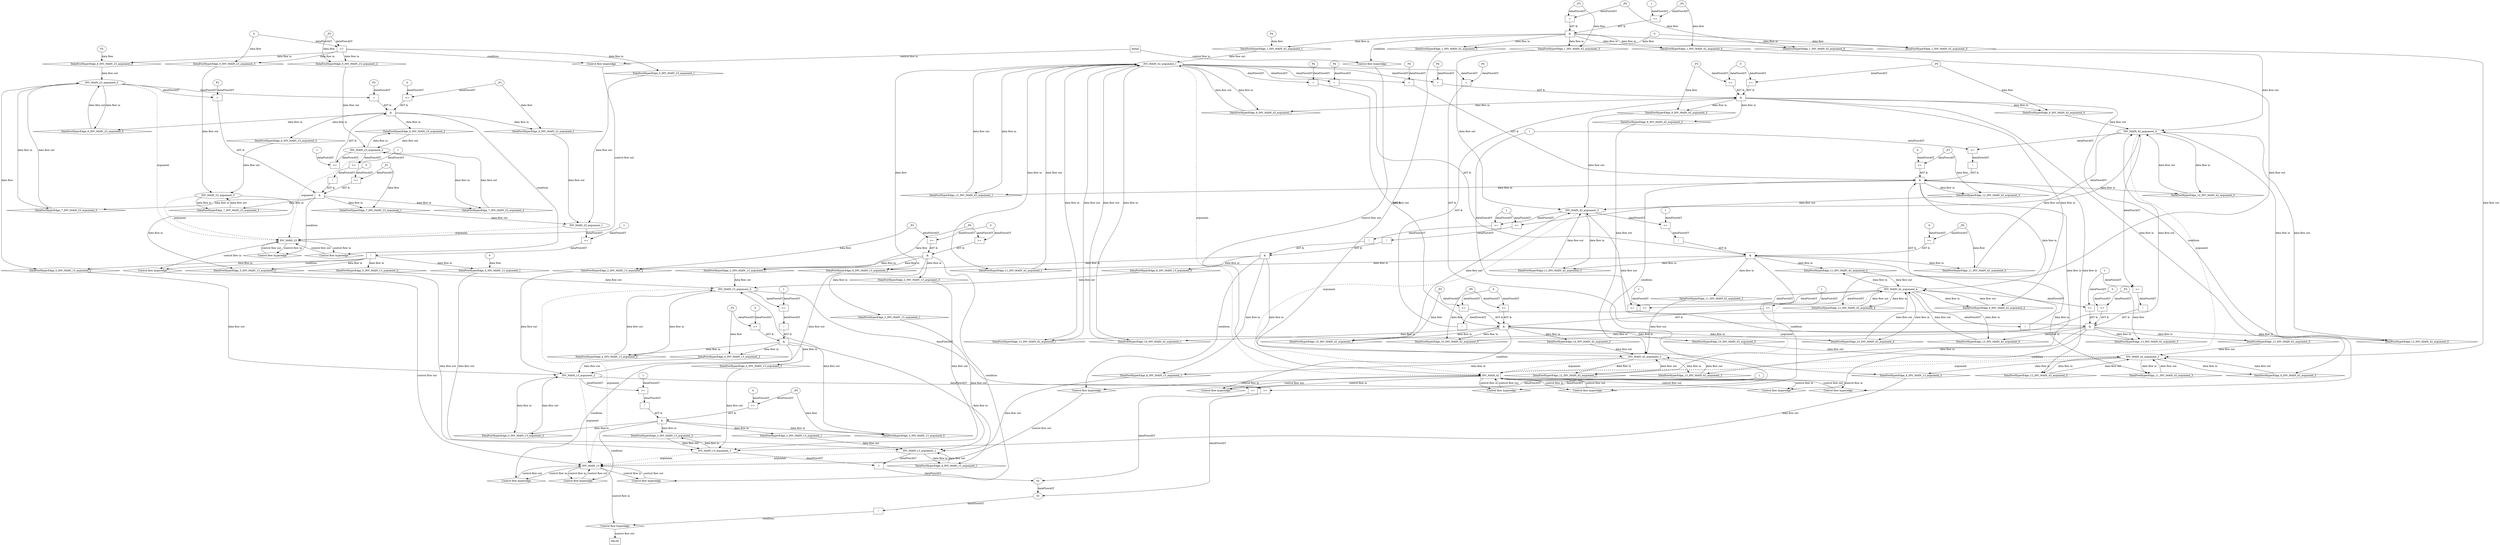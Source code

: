 digraph dag {
"INV_MAIN_13" [label="INV_MAIN_13" nodeName="INV_MAIN_13" class=cfn  shape="rect"];
"INV_MAIN_23" [label="INV_MAIN_23" nodeName="INV_MAIN_23" class=cfn  shape="rect"];
"INV_MAIN_42" [label="INV_MAIN_42" nodeName="INV_MAIN_42" class=cfn  shape="rect"];
FALSE [label="FALSE" nodeName=FALSE class=cfn  shape="rect"];
Initial [label="Initial" nodeName=Initial class=cfn  shape="rect"];
ControlFowHyperEdge_0 [label="Control flow hyperedge" nodeName=ControlFowHyperEdge_0 class=controlFlowHyperEdge shape="diamond"];
"Initial" -> ControlFowHyperEdge_0 [label="control flow in"]
ControlFowHyperEdge_0 -> "INV_MAIN_23" [label="control flow out"]
ControlFowHyperEdge_1 [label="Control flow hyperedge" nodeName=ControlFowHyperEdge_1 class=controlFlowHyperEdge shape="diamond"];
"Initial" -> ControlFowHyperEdge_1 [label="control flow in"]
ControlFowHyperEdge_1 -> "INV_MAIN_42" [label="control flow out"]
ControlFowHyperEdge_2 [label="Control flow hyperedge" nodeName=ControlFowHyperEdge_2 class=controlFlowHyperEdge shape="diamond"];
"INV_MAIN_13" -> ControlFowHyperEdge_2 [label="control flow in"]
ControlFowHyperEdge_2 -> "INV_MAIN_13" [label="control flow out"]
ControlFowHyperEdge_3 [label="Control flow hyperedge" nodeName=ControlFowHyperEdge_3 class=controlFlowHyperEdge shape="diamond"];
"INV_MAIN_13" -> ControlFowHyperEdge_3 [label="control flow in"]
ControlFowHyperEdge_3 -> "INV_MAIN_13" [label="control flow out"]
ControlFowHyperEdge_4 [label="Control flow hyperedge" nodeName=ControlFowHyperEdge_4 class=controlFlowHyperEdge shape="diamond"];
"INV_MAIN_13" -> ControlFowHyperEdge_4 [label="control flow in"]
ControlFowHyperEdge_4 -> "INV_MAIN_13" [label="control flow out"]
ControlFowHyperEdge_5 [label="Control flow hyperedge" nodeName=ControlFowHyperEdge_5 class=controlFlowHyperEdge shape="diamond"];
"INV_MAIN_23" -> ControlFowHyperEdge_5 [label="control flow in"]
ControlFowHyperEdge_5 -> "INV_MAIN_13" [label="control flow out"]
ControlFowHyperEdge_6 [label="Control flow hyperedge" nodeName=ControlFowHyperEdge_6 class=controlFlowHyperEdge shape="diamond"];
"INV_MAIN_23" -> ControlFowHyperEdge_6 [label="control flow in"]
ControlFowHyperEdge_6 -> "INV_MAIN_23" [label="control flow out"]
ControlFowHyperEdge_7 [label="Control flow hyperedge" nodeName=ControlFowHyperEdge_7 class=controlFlowHyperEdge shape="diamond"];
"INV_MAIN_23" -> ControlFowHyperEdge_7 [label="control flow in"]
ControlFowHyperEdge_7 -> "INV_MAIN_23" [label="control flow out"]
ControlFowHyperEdge_8 [label="Control flow hyperedge" nodeName=ControlFowHyperEdge_8 class=controlFlowHyperEdge shape="diamond"];
"INV_MAIN_42" -> ControlFowHyperEdge_8 [label="control flow in"]
ControlFowHyperEdge_8 -> "INV_MAIN_13" [label="control flow out"]
ControlFowHyperEdge_9 [label="Control flow hyperedge" nodeName=ControlFowHyperEdge_9 class=controlFlowHyperEdge shape="diamond"];
"INV_MAIN_42" -> ControlFowHyperEdge_9 [label="control flow in"]
ControlFowHyperEdge_9 -> "INV_MAIN_42" [label="control flow out"]
ControlFowHyperEdge_10 [label="Control flow hyperedge" nodeName=ControlFowHyperEdge_10 class=controlFlowHyperEdge shape="diamond"];
"INV_MAIN_42" -> ControlFowHyperEdge_10 [label="control flow in"]
ControlFowHyperEdge_10 -> "INV_MAIN_42" [label="control flow out"]
ControlFowHyperEdge_11 [label="Control flow hyperedge" nodeName=ControlFowHyperEdge_11 class=controlFlowHyperEdge shape="diamond"];
"INV_MAIN_42" -> ControlFowHyperEdge_11 [label="control flow in"]
ControlFowHyperEdge_11 -> "INV_MAIN_42" [label="control flow out"]
ControlFowHyperEdge_12 [label="Control flow hyperedge" nodeName=ControlFowHyperEdge_12 class=controlFlowHyperEdge shape="diamond"];
"INV_MAIN_42" -> ControlFowHyperEdge_12 [label="control flow in"]
ControlFowHyperEdge_12 -> "INV_MAIN_42" [label="control flow out"]
ControlFowHyperEdge_13 [label="Control flow hyperedge" nodeName=ControlFowHyperEdge_13 class=controlFlowHyperEdge shape="diamond"];
"INV_MAIN_42" -> ControlFowHyperEdge_13 [label="control flow in"]
ControlFowHyperEdge_13 -> "INV_MAIN_42" [label="control flow out"]
ControlFowHyperEdge_14 [label="Control flow hyperedge" nodeName=ControlFowHyperEdge_14 class=controlFlowHyperEdge shape="diamond"];
"INV_MAIN_13" -> ControlFowHyperEdge_14 [label="control flow in"]
ControlFowHyperEdge_14 -> "FALSE" [label="control flow out"]
"INV_MAIN_23_argument_0" [label="INV_MAIN_23_argument_0" nodeName=argument0 class=argument  head="INV_MAIN_23" shape="oval"];
"INV_MAIN_23_argument_0" -> "INV_MAIN_23"[label="argument" style="dashed"]
"INV_MAIN_23_argument_1" [label="INV_MAIN_23_argument_1" nodeName=argument1 class=argument  head="INV_MAIN_23" shape="oval"];
"INV_MAIN_23_argument_1" -> "INV_MAIN_23"[label="argument" style="dashed"]
"INV_MAIN_23_argument_2" [label="INV_MAIN_23_argument_2" nodeName=argument2 class=argument  head="INV_MAIN_23" shape="oval"];
"INV_MAIN_23_argument_2" -> "INV_MAIN_23"[label="argument" style="dashed"]
"INV_MAIN_23_argument_3" [label="INV_MAIN_23_argument_3" nodeName=argument3 class=argument  head="INV_MAIN_23" shape="oval"];
"INV_MAIN_23_argument_3" -> "INV_MAIN_23"[label="argument" style="dashed"]
"INV_MAIN_42_argument_0" [label="INV_MAIN_42_argument_0" nodeName=argument0 class=argument  head="INV_MAIN_42" shape="oval"];
"INV_MAIN_42_argument_0" -> "INV_MAIN_42"[label="argument" style="dashed"]
"INV_MAIN_42_argument_1" [label="INV_MAIN_42_argument_1" nodeName=argument1 class=argument  head="INV_MAIN_42" shape="oval"];
"INV_MAIN_42_argument_1" -> "INV_MAIN_42"[label="argument" style="dashed"]
"INV_MAIN_42_argument_2" [label="INV_MAIN_42_argument_2" nodeName=argument2 class=argument  head="INV_MAIN_42" shape="oval"];
"INV_MAIN_42_argument_2" -> "INV_MAIN_42"[label="argument" style="dashed"]
"INV_MAIN_42_argument_3" [label="INV_MAIN_42_argument_3" nodeName=argument3 class=argument  head="INV_MAIN_42" shape="oval"];
"INV_MAIN_42_argument_3" -> "INV_MAIN_42"[label="argument" style="dashed"]
"INV_MAIN_42_argument_4" [label="INV_MAIN_42_argument_4" nodeName=argument4 class=argument  head="INV_MAIN_42" shape="oval"];
"INV_MAIN_42_argument_4" -> "INV_MAIN_42"[label="argument" style="dashed"]
"INV_MAIN_42_argument_5" [label="INV_MAIN_42_argument_5" nodeName=argument5 class=argument  head="INV_MAIN_42" shape="oval"];
"INV_MAIN_42_argument_5" -> "INV_MAIN_42"[label="argument" style="dashed"]
"INV_MAIN_13_argument_0" [label="INV_MAIN_13_argument_0" nodeName=argument0 class=argument  head="INV_MAIN_13" shape="oval"];
"INV_MAIN_13_argument_0" -> "INV_MAIN_13"[label="argument" style="dashed"]
"INV_MAIN_13_argument_1" [label="INV_MAIN_13_argument_1" nodeName=argument1 class=argument  head="INV_MAIN_13" shape="oval"];
"INV_MAIN_13_argument_1" -> "INV_MAIN_13"[label="argument" style="dashed"]
"INV_MAIN_13_argument_2" [label="INV_MAIN_13_argument_2" nodeName=argument2 class=argument  head="INV_MAIN_13" shape="oval"];
"INV_MAIN_13_argument_2" -> "INV_MAIN_13"[label="argument" style="dashed"]
"INV_MAIN_13_argument_3" [label="INV_MAIN_13_argument_3" nodeName=argument3 class=argument  head="INV_MAIN_13" shape="oval"];
"INV_MAIN_13_argument_3" -> "INV_MAIN_13"[label="argument" style="dashed"]

"xxxINV_MAIN_23___Initial_0xxxguard_0_node_0" [label=">=" nodeName="xxxINV_MAIN_23___Initial_0xxxguard_0_node_0" class=Operator  shape="rect"];
"xxxINV_MAIN_23___Initial_0xxxdataFlow2_node_0" -> "xxxINV_MAIN_23___Initial_0xxxguard_0_node_0"[label="dataFlowAST"]
"xxxINV_MAIN_23___Initial_0xxxdataFlow1_node_0" -> "xxxINV_MAIN_23___Initial_0xxxguard_0_node_0"[label="dataFlowAST"]

"xxxINV_MAIN_23___Initial_0xxxguard_0_node_0" -> "ControlFowHyperEdge_0" [label="condition"];
"xxxINV_MAIN_23___Initial_0xxxdataFlow_0_node_0" [label="P2" nodeName="xxxINV_MAIN_23___Initial_0xxxdataFlow_0_node_0" class=Constant ];

"xxxINV_MAIN_23___Initial_0xxxdataFlow_0_node_0" -> "DataFowHyperEdge_0_INV_MAIN_23_argument_0" [label="data flow"];
"xxxINV_MAIN_23___Initial_0xxxdataFlow1_node_0" [label="_P3" nodeName="xxxINV_MAIN_23___Initial_0xxxdataFlow1_node_0" class=Constant ];

"xxxINV_MAIN_23___Initial_0xxxdataFlow1_node_0" -> "DataFowHyperEdge_0_INV_MAIN_23_argument_2" [label="data flow"];
"xxxINV_MAIN_23___Initial_0xxxdataFlow2_node_0" [label="0" nodeName="xxxINV_MAIN_23___Initial_0xxxdataFlow2_node_0" class=Literal ];

"xxxINV_MAIN_23___Initial_0xxxdataFlow2_node_0" -> "DataFowHyperEdge_0_INV_MAIN_23_argument_3" [label="data flow"];
"xxxINV_MAIN_42___Initial_1xxx_and" [label="&" nodeName="xxxINV_MAIN_42___Initial_1xxx_and" class=Operator shape="rect"];
"xxxINV_MAIN_42___Initial_1xxxguard_0_node_0" [label=">=" nodeName="xxxINV_MAIN_42___Initial_1xxxguard_0_node_0" class=Operator  shape="rect"];
"xxxINV_MAIN_42___Initial_1xxxguard_0_node_2" [label="1" nodeName="xxxINV_MAIN_42___Initial_1xxxguard_0_node_2" class=Literal ];
"xxxINV_MAIN_42___Initial_1xxxdataFlow2_node_0" -> "xxxINV_MAIN_42___Initial_1xxxguard_0_node_0"[label="dataFlowAST"]
"xxxINV_MAIN_42___Initial_1xxxguard_0_node_2" -> "xxxINV_MAIN_42___Initial_1xxxguard_0_node_0"[label="dataFlowAST"]

"xxxINV_MAIN_42___Initial_1xxxguard_0_node_0" -> "xxxINV_MAIN_42___Initial_1xxx_and" [label="AST &"];
"xxxINV_MAIN_42___Initial_1xxxguard1_node_0" [label="=" nodeName="xxxINV_MAIN_42___Initial_1xxxguard1_node_0" class=Operator  shape="rect"];
"xxxINV_MAIN_42___Initial_1xxxdataFlow1_node_0" -> "xxxINV_MAIN_42___Initial_1xxxguard1_node_0"[label="dataFlowAST"]
"xxxINV_MAIN_42___Initial_1xxxdataFlow4_node_0" -> "xxxINV_MAIN_42___Initial_1xxxguard1_node_0"[label="dataFlowAST"]

"xxxINV_MAIN_42___Initial_1xxxguard1_node_0" -> "xxxINV_MAIN_42___Initial_1xxx_and" [label="AST &"];
"xxxINV_MAIN_42___Initial_1xxx_and" -> "ControlFowHyperEdge_1" [label="condition"];
"xxxINV_MAIN_42___Initial_1xxxdataFlow_0_node_0" [label="0" nodeName="xxxINV_MAIN_42___Initial_1xxxdataFlow_0_node_0" class=Literal ];

"xxxINV_MAIN_42___Initial_1xxxdataFlow_0_node_0" -> "DataFowHyperEdge_1_INV_MAIN_42_argument_5" [label="data flow"];
"xxxINV_MAIN_42___Initial_1xxxdataFlow1_node_0" [label="_P0" nodeName="xxxINV_MAIN_42___Initial_1xxxdataFlow1_node_0" class=Constant ];

"xxxINV_MAIN_42___Initial_1xxxdataFlow1_node_0" -> "DataFowHyperEdge_1_INV_MAIN_42_argument_0" [label="data flow"];
"xxxINV_MAIN_42___Initial_1xxxdataFlow2_node_0" [label="_P5" nodeName="xxxINV_MAIN_42___Initial_1xxxdataFlow2_node_0" class=Constant ];

"xxxINV_MAIN_42___Initial_1xxxdataFlow2_node_0" -> "DataFowHyperEdge_1_INV_MAIN_42_argument_4" [label="data flow"];
"xxxINV_MAIN_42___Initial_1xxxdataFlow3_node_0" [label="P4" nodeName="xxxINV_MAIN_42___Initial_1xxxdataFlow3_node_0" class=Constant ];

"xxxINV_MAIN_42___Initial_1xxxdataFlow3_node_0" -> "DataFowHyperEdge_1_INV_MAIN_42_argument_1" [label="data flow"];
"xxxINV_MAIN_42___Initial_1xxxdataFlow4_node_0" [label="_P3" nodeName="xxxINV_MAIN_42___Initial_1xxxdataFlow4_node_0" class=Constant ];

"xxxINV_MAIN_42___Initial_1xxxdataFlow4_node_0" -> "DataFowHyperEdge_1_INV_MAIN_42_argument_3" [label="data flow"];

"xxxINV_MAIN_42___Initial_1xxxdataFlow_0_node_0" -> "DataFowHyperEdge_1_INV_MAIN_42_argument_2" [label="data flow"];
"xxxINV_MAIN_13___INV_MAIN_13_2xxx_and" [label="&" nodeName="xxxINV_MAIN_13___INV_MAIN_13_2xxx_and" class=Operator shape="rect"];
"xxxINV_MAIN_13___INV_MAIN_13_2xxxguard_0_node_0" [label=">=" nodeName="xxxINV_MAIN_13___INV_MAIN_13_2xxxguard_0_node_0" class=Operator  shape="rect"];
"xxxINV_MAIN_13___INV_MAIN_13_2xxxguard_0_node_2" [label="0" nodeName="xxxINV_MAIN_13___INV_MAIN_13_2xxxguard_0_node_2" class=Literal ];
"xxxINV_MAIN_13___INV_MAIN_13_2xxxdataFlow_0_node_0" -> "xxxINV_MAIN_13___INV_MAIN_13_2xxxguard_0_node_0"[label="dataFlowAST"]
"xxxINV_MAIN_13___INV_MAIN_13_2xxxguard_0_node_2" -> "xxxINV_MAIN_13___INV_MAIN_13_2xxxguard_0_node_0"[label="dataFlowAST"]

"xxxINV_MAIN_13___INV_MAIN_13_2xxxguard_0_node_0" -> "xxxINV_MAIN_13___INV_MAIN_13_2xxx_and" [label="AST &"];
"xxxINV_MAIN_13___INV_MAIN_13_2xxxguard1_node_0" [label=">=" nodeName="xxxINV_MAIN_13___INV_MAIN_13_2xxxguard1_node_0" class=Operator  shape="rect"];
"xxxINV_MAIN_13___INV_MAIN_13_2xxxdataFlow1_node_0" -> "xxxINV_MAIN_13___INV_MAIN_13_2xxxguard1_node_0"[label="dataFlowAST"]
"xxxINV_MAIN_13___INV_MAIN_13_2xxxguard_0_node_2" -> "xxxINV_MAIN_13___INV_MAIN_13_2xxxguard1_node_0"[label="dataFlowAST"]

"xxxINV_MAIN_13___INV_MAIN_13_2xxxguard1_node_0" -> "xxxINV_MAIN_13___INV_MAIN_13_2xxx_and" [label="AST &"];
"xxxINV_MAIN_13___INV_MAIN_13_2xxx_and" -> "ControlFowHyperEdge_2" [label="condition"];
"xxxINV_MAIN_13___INV_MAIN_13_2xxxdataFlow_0_node_0" [label="_P0" nodeName="xxxINV_MAIN_13___INV_MAIN_13_2xxxdataFlow_0_node_0" class=Constant ];

"xxxINV_MAIN_13___INV_MAIN_13_2xxxdataFlow_0_node_0" -> "DataFowHyperEdge_2_INV_MAIN_13_argument_0" [label="data flow"];
"xxxINV_MAIN_13___INV_MAIN_13_2xxxdataFlow1_node_0" [label="_P2" nodeName="xxxINV_MAIN_13___INV_MAIN_13_2xxxdataFlow1_node_0" class=Constant ];

"xxxINV_MAIN_13___INV_MAIN_13_2xxxdataFlow1_node_0" -> "DataFowHyperEdge_2_INV_MAIN_13_argument_2" [label="data flow"];
"xxxINV_MAIN_13___INV_MAIN_13_3xxx_and" [label="&" nodeName="xxxINV_MAIN_13___INV_MAIN_13_3xxx_and" class=Operator shape="rect"];
"xxxINV_MAIN_13___INV_MAIN_13_3xxxguard_0_node_0" [label="!" nodeName="xxxINV_MAIN_13___INV_MAIN_13_3xxxguard_0_node_0" class=Operator shape="rect"];
"xxxINV_MAIN_13___INV_MAIN_13_3xxxguard_0_node_1" [label=">=" nodeName="xxxINV_MAIN_13___INV_MAIN_13_3xxxguard_0_node_1" class=Operator  shape="rect"];
"xxxINV_MAIN_13___INV_MAIN_13_3xxxguard_0_node_3" [label="1" nodeName="xxxINV_MAIN_13___INV_MAIN_13_3xxxguard_0_node_3" class=Literal ];
"xxxINV_MAIN_13___INV_MAIN_13_3xxxguard_0_node_1" -> "xxxINV_MAIN_13___INV_MAIN_13_3xxxguard_0_node_0"[label="dataFlowAST"]
"INV_MAIN_13_argument_2" -> "xxxINV_MAIN_13___INV_MAIN_13_3xxxguard_0_node_1"[label="dataFlowAST"]
"xxxINV_MAIN_13___INV_MAIN_13_3xxxguard_0_node_3" -> "xxxINV_MAIN_13___INV_MAIN_13_3xxxguard_0_node_1"[label="dataFlowAST"]

"xxxINV_MAIN_13___INV_MAIN_13_3xxxguard_0_node_0" -> "xxxINV_MAIN_13___INV_MAIN_13_3xxx_and" [label="AST &"];
"xxxINV_MAIN_13___INV_MAIN_13_3xxxguard1_node_0" [label=">=" nodeName="xxxINV_MAIN_13___INV_MAIN_13_3xxxguard1_node_0" class=Operator  shape="rect"];
"xxxINV_MAIN_13___INV_MAIN_13_3xxxguard1_node_2" [label="0" nodeName="xxxINV_MAIN_13___INV_MAIN_13_3xxxguard1_node_2" class=Literal ];
"xxxINV_MAIN_13___INV_MAIN_13_3xxxdataFlow_0_node_0" -> "xxxINV_MAIN_13___INV_MAIN_13_3xxxguard1_node_0"[label="dataFlowAST"]
"xxxINV_MAIN_13___INV_MAIN_13_3xxxguard1_node_2" -> "xxxINV_MAIN_13___INV_MAIN_13_3xxxguard1_node_0"[label="dataFlowAST"]

"xxxINV_MAIN_13___INV_MAIN_13_3xxxguard1_node_0" -> "xxxINV_MAIN_13___INV_MAIN_13_3xxx_and" [label="AST &"];
"xxxINV_MAIN_13___INV_MAIN_13_3xxx_and" -> "ControlFowHyperEdge_3" [label="condition"];
"xxxINV_MAIN_13___INV_MAIN_13_3xxxdataFlow_0_node_0" [label="_P0" nodeName="xxxINV_MAIN_13___INV_MAIN_13_3xxxdataFlow_0_node_0" class=Constant ];

"xxxINV_MAIN_13___INV_MAIN_13_3xxxdataFlow_0_node_0" -> "DataFowHyperEdge_3_INV_MAIN_13_argument_0" [label="data flow"];
"xxxINV_MAIN_13___INV_MAIN_13_4xxx_and" [label="&" nodeName="xxxINV_MAIN_13___INV_MAIN_13_4xxx_and" class=Operator shape="rect"];
"xxxINV_MAIN_13___INV_MAIN_13_4xxxguard_0_node_0" [label="!" nodeName="xxxINV_MAIN_13___INV_MAIN_13_4xxxguard_0_node_0" class=Operator shape="rect"];
"xxxINV_MAIN_13___INV_MAIN_13_4xxxguard_0_node_1" [label=">=" nodeName="xxxINV_MAIN_13___INV_MAIN_13_4xxxguard_0_node_1" class=Operator  shape="rect"];
"xxxINV_MAIN_13___INV_MAIN_13_4xxxguard_0_node_3" [label="1" nodeName="xxxINV_MAIN_13___INV_MAIN_13_4xxxguard_0_node_3" class=Literal ];
"xxxINV_MAIN_13___INV_MAIN_13_4xxxguard_0_node_1" -> "xxxINV_MAIN_13___INV_MAIN_13_4xxxguard_0_node_0"[label="dataFlowAST"]
"INV_MAIN_13_argument_0" -> "xxxINV_MAIN_13___INV_MAIN_13_4xxxguard_0_node_1"[label="dataFlowAST"]
"xxxINV_MAIN_13___INV_MAIN_13_4xxxguard_0_node_3" -> "xxxINV_MAIN_13___INV_MAIN_13_4xxxguard_0_node_1"[label="dataFlowAST"]

"xxxINV_MAIN_13___INV_MAIN_13_4xxxguard_0_node_0" -> "xxxINV_MAIN_13___INV_MAIN_13_4xxx_and" [label="AST &"];
"xxxINV_MAIN_13___INV_MAIN_13_4xxxguard1_node_0" [label=">=" nodeName="xxxINV_MAIN_13___INV_MAIN_13_4xxxguard1_node_0" class=Operator  shape="rect"];
"xxxINV_MAIN_13___INV_MAIN_13_4xxxguard1_node_2" [label="0" nodeName="xxxINV_MAIN_13___INV_MAIN_13_4xxxguard1_node_2" class=Literal ];
"xxxINV_MAIN_13___INV_MAIN_13_4xxxdataFlow_0_node_0" -> "xxxINV_MAIN_13___INV_MAIN_13_4xxxguard1_node_0"[label="dataFlowAST"]
"xxxINV_MAIN_13___INV_MAIN_13_4xxxguard1_node_2" -> "xxxINV_MAIN_13___INV_MAIN_13_4xxxguard1_node_0"[label="dataFlowAST"]

"xxxINV_MAIN_13___INV_MAIN_13_4xxxguard1_node_0" -> "xxxINV_MAIN_13___INV_MAIN_13_4xxx_and" [label="AST &"];
"xxxINV_MAIN_13___INV_MAIN_13_4xxx_and" -> "ControlFowHyperEdge_4" [label="condition"];
"xxxINV_MAIN_13___INV_MAIN_13_4xxxdataFlow_0_node_0" [label="_P2" nodeName="xxxINV_MAIN_13___INV_MAIN_13_4xxxdataFlow_0_node_0" class=Constant ];

"xxxINV_MAIN_13___INV_MAIN_13_4xxxdataFlow_0_node_0" -> "DataFowHyperEdge_4_INV_MAIN_13_argument_2" [label="data flow"];
"xxxINV_MAIN_13___INV_MAIN_23_5xxxguard_0_node_0" [label="!" nodeName="xxxINV_MAIN_13___INV_MAIN_23_5xxxguard_0_node_0" class=Operator shape="rect"];
"xxxINV_MAIN_13___INV_MAIN_23_5xxxguard_0_node_1" [label=">=" nodeName="xxxINV_MAIN_13___INV_MAIN_23_5xxxguard_0_node_1" class=Operator  shape="rect"];
"xxxINV_MAIN_13___INV_MAIN_23_5xxxguard_0_node_3" [label="1" nodeName="xxxINV_MAIN_13___INV_MAIN_23_5xxxguard_0_node_3" class=Literal ];
"xxxINV_MAIN_13___INV_MAIN_23_5xxxguard_0_node_1" -> "xxxINV_MAIN_13___INV_MAIN_23_5xxxguard_0_node_0"[label="dataFlowAST"]
"INV_MAIN_23_argument_1" -> "xxxINV_MAIN_13___INV_MAIN_23_5xxxguard_0_node_1"[label="dataFlowAST"]
"xxxINV_MAIN_13___INV_MAIN_23_5xxxguard_0_node_3" -> "xxxINV_MAIN_13___INV_MAIN_23_5xxxguard_0_node_1"[label="dataFlowAST"]

"xxxINV_MAIN_13___INV_MAIN_23_5xxxguard_0_node_0" -> "ControlFowHyperEdge_5" [label="condition"];
"xxxINV_MAIN_13___INV_MAIN_23_5xxxdataFlow_0_node_0" [label="0" nodeName="xxxINV_MAIN_13___INV_MAIN_23_5xxxdataFlow_0_node_0" class=Literal ];

"xxxINV_MAIN_13___INV_MAIN_23_5xxxdataFlow_0_node_0" -> "DataFowHyperEdge_5_INV_MAIN_13_argument_1" [label="data flow"];

"INV_MAIN_23_argument_0" -> "DataFowHyperEdge_5_INV_MAIN_13_argument_2" [label="data flow"];
"xxxINV_MAIN_23___INV_MAIN_23_6xxx_and" [label="&" nodeName="xxxINV_MAIN_23___INV_MAIN_23_6xxx_and" class=Operator shape="rect"];
"xxxINV_MAIN_23___INV_MAIN_23_6xxxguard_0_node_0" [label=">=" nodeName="xxxINV_MAIN_23___INV_MAIN_23_6xxxguard_0_node_0" class=Operator  shape="rect"];
"xxxINV_MAIN_23___INV_MAIN_23_6xxxguard_0_node_2" [label="1" nodeName="xxxINV_MAIN_23___INV_MAIN_23_6xxxguard_0_node_2" class=Literal ];
"INV_MAIN_23_argument_2" -> "xxxINV_MAIN_23___INV_MAIN_23_6xxxguard_0_node_0"[label="dataFlowAST"]
"xxxINV_MAIN_23___INV_MAIN_23_6xxxguard_0_node_2" -> "xxxINV_MAIN_23___INV_MAIN_23_6xxxguard_0_node_0"[label="dataFlowAST"]

"xxxINV_MAIN_23___INV_MAIN_23_6xxxguard_0_node_0" -> "xxxINV_MAIN_23___INV_MAIN_23_6xxx_and" [label="AST &"];
"xxxINV_MAIN_23___INV_MAIN_23_6xxxguard1_node_0" [label=">=" nodeName="xxxINV_MAIN_23___INV_MAIN_23_6xxxguard1_node_0" class=Operator  shape="rect"];
"xxxINV_MAIN_23___INV_MAIN_23_6xxxguard1_node_2" [label="0" nodeName="xxxINV_MAIN_23___INV_MAIN_23_6xxxguard1_node_2" class=Literal ];
"xxxINV_MAIN_23___INV_MAIN_23_6xxxdataFlow_0_node_0" -> "xxxINV_MAIN_23___INV_MAIN_23_6xxxguard1_node_0"[label="dataFlowAST"]
"xxxINV_MAIN_23___INV_MAIN_23_6xxxguard1_node_2" -> "xxxINV_MAIN_23___INV_MAIN_23_6xxxguard1_node_0"[label="dataFlowAST"]

"xxxINV_MAIN_23___INV_MAIN_23_6xxxguard1_node_0" -> "xxxINV_MAIN_23___INV_MAIN_23_6xxx_and" [label="AST &"];
"xxxINV_MAIN_23___INV_MAIN_23_6xxxguard2_node_0" [label="=" nodeName="xxxINV_MAIN_23___INV_MAIN_23_6xxxguard2_node_0" class=Operator  shape="rect"];
"xxxINV_MAIN_23___INV_MAIN_23_6xxxguard2_node_1" [label="P2" nodeName="xxxINV_MAIN_23___INV_MAIN_23_6xxxguard2_node_1" class=Constant ];
"xxxINV_MAIN_23___INV_MAIN_23_6xxxguard2_node_1" -> "xxxINV_MAIN_23___INV_MAIN_23_6xxxguard2_node_0"[label="dataFlowAST"]
"INV_MAIN_23_argument_0" -> "xxxINV_MAIN_23___INV_MAIN_23_6xxxguard2_node_0"[label="dataFlowAST"]

"xxxINV_MAIN_23___INV_MAIN_23_6xxxguard2_node_0" -> "xxxINV_MAIN_23___INV_MAIN_23_6xxx_and" [label="AST &"];
"xxxINV_MAIN_23___INV_MAIN_23_6xxx_and" -> "ControlFowHyperEdge_6" [label="condition"];
"xxxINV_MAIN_23___INV_MAIN_23_6xxxdataFlow_0_node_0" [label="_P1" nodeName="xxxINV_MAIN_23___INV_MAIN_23_6xxxdataFlow_0_node_0" class=Constant ];

"xxxINV_MAIN_23___INV_MAIN_23_6xxxdataFlow_0_node_0" -> "DataFowHyperEdge_6_INV_MAIN_23_argument_1" [label="data flow"];
"xxxINV_MAIN_23___INV_MAIN_23_7xxx_and" [label="&" nodeName="xxxINV_MAIN_23___INV_MAIN_23_7xxx_and" class=Operator shape="rect"];
"xxxINV_MAIN_23___INV_MAIN_23_7xxxguard_0_node_0" [label="!" nodeName="xxxINV_MAIN_23___INV_MAIN_23_7xxxguard_0_node_0" class=Operator shape="rect"];
"xxxINV_MAIN_23___INV_MAIN_23_7xxxguard_0_node_1" [label=">=" nodeName="xxxINV_MAIN_23___INV_MAIN_23_7xxxguard_0_node_1" class=Operator  shape="rect"];
"xxxINV_MAIN_23___INV_MAIN_23_7xxxguard_0_node_3" [label="1" nodeName="xxxINV_MAIN_23___INV_MAIN_23_7xxxguard_0_node_3" class=Literal ];
"xxxINV_MAIN_23___INV_MAIN_23_7xxxguard_0_node_1" -> "xxxINV_MAIN_23___INV_MAIN_23_7xxxguard_0_node_0"[label="dataFlowAST"]
"INV_MAIN_23_argument_2" -> "xxxINV_MAIN_23___INV_MAIN_23_7xxxguard_0_node_1"[label="dataFlowAST"]
"xxxINV_MAIN_23___INV_MAIN_23_7xxxguard_0_node_3" -> "xxxINV_MAIN_23___INV_MAIN_23_7xxxguard_0_node_1"[label="dataFlowAST"]

"xxxINV_MAIN_23___INV_MAIN_23_7xxxguard_0_node_0" -> "xxxINV_MAIN_23___INV_MAIN_23_7xxx_and" [label="AST &"];
"xxxINV_MAIN_23___INV_MAIN_23_7xxxguard1_node_0" [label=">=" nodeName="xxxINV_MAIN_23___INV_MAIN_23_7xxxguard1_node_0" class=Operator  shape="rect"];
"xxxINV_MAIN_23___INV_MAIN_23_7xxxguard1_node_2" [label="0" nodeName="xxxINV_MAIN_23___INV_MAIN_23_7xxxguard1_node_2" class=Literal ];
"xxxINV_MAIN_23___INV_MAIN_23_7xxxdataFlow_0_node_0" -> "xxxINV_MAIN_23___INV_MAIN_23_7xxxguard1_node_0"[label="dataFlowAST"]
"xxxINV_MAIN_23___INV_MAIN_23_7xxxguard1_node_2" -> "xxxINV_MAIN_23___INV_MAIN_23_7xxxguard1_node_0"[label="dataFlowAST"]

"xxxINV_MAIN_23___INV_MAIN_23_7xxxguard1_node_0" -> "xxxINV_MAIN_23___INV_MAIN_23_7xxx_and" [label="AST &"];
"xxxINV_MAIN_23___INV_MAIN_23_7xxxguard2_node_0" [label="=" nodeName="xxxINV_MAIN_23___INV_MAIN_23_7xxxguard2_node_0" class=Operator  shape="rect"];
"xxxINV_MAIN_23___INV_MAIN_23_7xxxguard2_node_1" [label="P2" nodeName="xxxINV_MAIN_23___INV_MAIN_23_7xxxguard2_node_1" class=Constant ];
"xxxINV_MAIN_23___INV_MAIN_23_7xxxguard2_node_1" -> "xxxINV_MAIN_23___INV_MAIN_23_7xxxguard2_node_0"[label="dataFlowAST"]
"INV_MAIN_23_argument_0" -> "xxxINV_MAIN_23___INV_MAIN_23_7xxxguard2_node_0"[label="dataFlowAST"]

"xxxINV_MAIN_23___INV_MAIN_23_7xxxguard2_node_0" -> "xxxINV_MAIN_23___INV_MAIN_23_7xxx_and" [label="AST &"];
"xxxINV_MAIN_23___INV_MAIN_23_7xxx_and" -> "ControlFowHyperEdge_7" [label="condition"];
"xxxINV_MAIN_23___INV_MAIN_23_7xxxdataFlow_0_node_0" [label="_P1" nodeName="xxxINV_MAIN_23___INV_MAIN_23_7xxxdataFlow_0_node_0" class=Constant ];

"xxxINV_MAIN_23___INV_MAIN_23_7xxxdataFlow_0_node_0" -> "DataFowHyperEdge_7_INV_MAIN_23_argument_1" [label="data flow"];
"xxxINV_MAIN_13___INV_MAIN_42_8xxx_and" [label="&" nodeName="xxxINV_MAIN_13___INV_MAIN_42_8xxx_and" class=Operator shape="rect"];
"xxxINV_MAIN_13___INV_MAIN_42_8xxxguard_0_node_0" [label="!" nodeName="xxxINV_MAIN_13___INV_MAIN_42_8xxxguard_0_node_0" class=Operator shape="rect"];
"xxxINV_MAIN_13___INV_MAIN_42_8xxxguard_0_node_1" [label=">=" nodeName="xxxINV_MAIN_13___INV_MAIN_42_8xxxguard_0_node_1" class=Operator  shape="rect"];
"xxxINV_MAIN_13___INV_MAIN_42_8xxxguard_0_node_3" [label="1" nodeName="xxxINV_MAIN_13___INV_MAIN_42_8xxxguard_0_node_3" class=Literal ];
"xxxINV_MAIN_13___INV_MAIN_42_8xxxguard_0_node_1" -> "xxxINV_MAIN_13___INV_MAIN_42_8xxxguard_0_node_0"[label="dataFlowAST"]
"INV_MAIN_42_argument_0" -> "xxxINV_MAIN_13___INV_MAIN_42_8xxxguard_0_node_1"[label="dataFlowAST"]
"xxxINV_MAIN_13___INV_MAIN_42_8xxxguard_0_node_3" -> "xxxINV_MAIN_13___INV_MAIN_42_8xxxguard_0_node_1"[label="dataFlowAST"]

"xxxINV_MAIN_13___INV_MAIN_42_8xxxguard_0_node_0" -> "xxxINV_MAIN_13___INV_MAIN_42_8xxx_and" [label="AST &"];
"xxxINV_MAIN_13___INV_MAIN_42_8xxxguard1_node_0" [label="!" nodeName="xxxINV_MAIN_13___INV_MAIN_42_8xxxguard1_node_0" class=Operator shape="rect"];
"xxxINV_MAIN_13___INV_MAIN_42_8xxxguard1_node_1" [label=">=" nodeName="xxxINV_MAIN_13___INV_MAIN_42_8xxxguard1_node_1" class=Operator  shape="rect"];
"xxxINV_MAIN_13___INV_MAIN_42_8xxxguard1_node_1" -> "xxxINV_MAIN_13___INV_MAIN_42_8xxxguard1_node_0"[label="dataFlowAST"]
"INV_MAIN_42_argument_3" -> "xxxINV_MAIN_13___INV_MAIN_42_8xxxguard1_node_1"[label="dataFlowAST"]
"xxxINV_MAIN_13___INV_MAIN_42_8xxxguard_0_node_3" -> "xxxINV_MAIN_13___INV_MAIN_42_8xxxguard1_node_1"[label="dataFlowAST"]

"xxxINV_MAIN_13___INV_MAIN_42_8xxxguard1_node_0" -> "xxxINV_MAIN_13___INV_MAIN_42_8xxx_and" [label="AST &"];
"xxxINV_MAIN_13___INV_MAIN_42_8xxx_and" -> "ControlFowHyperEdge_8" [label="condition"];

"INV_MAIN_42_argument_1" -> "DataFowHyperEdge_8_INV_MAIN_13_argument_2" [label="data flow"];
"xxxINV_MAIN_42___INV_MAIN_42_9xxx_and" [label="&" nodeName="xxxINV_MAIN_42___INV_MAIN_42_9xxx_and" class=Operator shape="rect"];
"xxxINV_MAIN_42___INV_MAIN_42_9xxxguard_0_node_0" [label="!" nodeName="xxxINV_MAIN_42___INV_MAIN_42_9xxxguard_0_node_0" class=Operator shape="rect"];
"xxxINV_MAIN_42___INV_MAIN_42_9xxxguard_0_node_1" [label=">=" nodeName="xxxINV_MAIN_42___INV_MAIN_42_9xxxguard_0_node_1" class=Operator  shape="rect"];
"xxxINV_MAIN_42___INV_MAIN_42_9xxxguard_0_node_3" [label="1" nodeName="xxxINV_MAIN_42___INV_MAIN_42_9xxxguard_0_node_3" class=Literal ];
"xxxINV_MAIN_42___INV_MAIN_42_9xxxguard_0_node_1" -> "xxxINV_MAIN_42___INV_MAIN_42_9xxxguard_0_node_0"[label="dataFlowAST"]
"INV_MAIN_42_argument_4" -> "xxxINV_MAIN_42___INV_MAIN_42_9xxxguard_0_node_1"[label="dataFlowAST"]
"xxxINV_MAIN_42___INV_MAIN_42_9xxxguard_0_node_3" -> "xxxINV_MAIN_42___INV_MAIN_42_9xxxguard_0_node_1"[label="dataFlowAST"]

"xxxINV_MAIN_42___INV_MAIN_42_9xxxguard_0_node_0" -> "xxxINV_MAIN_42___INV_MAIN_42_9xxx_and" [label="AST &"];
"xxxINV_MAIN_42___INV_MAIN_42_9xxxguard1_node_0" [label=">=" nodeName="xxxINV_MAIN_42___INV_MAIN_42_9xxxguard1_node_0" class=Operator  shape="rect"];
"xxxINV_MAIN_42___INV_MAIN_42_9xxxguard1_node_2" [label="0" nodeName="xxxINV_MAIN_42___INV_MAIN_42_9xxxguard1_node_2" class=Literal ];
"xxxINV_MAIN_42___INV_MAIN_42_9xxxdataFlow_0_node_0" -> "xxxINV_MAIN_42___INV_MAIN_42_9xxxguard1_node_0"[label="dataFlowAST"]
"xxxINV_MAIN_42___INV_MAIN_42_9xxxguard1_node_2" -> "xxxINV_MAIN_42___INV_MAIN_42_9xxxguard1_node_0"[label="dataFlowAST"]

"xxxINV_MAIN_42___INV_MAIN_42_9xxxguard1_node_0" -> "xxxINV_MAIN_42___INV_MAIN_42_9xxx_and" [label="AST &"];
"xxxINV_MAIN_42___INV_MAIN_42_9xxxguard2_node_0" [label=">=" nodeName="xxxINV_MAIN_42___INV_MAIN_42_9xxxguard2_node_0" class=Operator  shape="rect"];
"xxxINV_MAIN_42___INV_MAIN_42_9xxxdataFlow1_node_0" -> "xxxINV_MAIN_42___INV_MAIN_42_9xxxguard2_node_0"[label="dataFlowAST"]
"xxxINV_MAIN_42___INV_MAIN_42_9xxxguard1_node_2" -> "xxxINV_MAIN_42___INV_MAIN_42_9xxxguard2_node_0"[label="dataFlowAST"]

"xxxINV_MAIN_42___INV_MAIN_42_9xxxguard2_node_0" -> "xxxINV_MAIN_42___INV_MAIN_42_9xxx_and" [label="AST &"];
"xxxINV_MAIN_42___INV_MAIN_42_9xxxguard3_node_0" [label="=" nodeName="xxxINV_MAIN_42___INV_MAIN_42_9xxxguard3_node_0" class=Operator  shape="rect"];
"xxxINV_MAIN_42___INV_MAIN_42_9xxxguard3_node_1" [label="P4" nodeName="xxxINV_MAIN_42___INV_MAIN_42_9xxxguard3_node_1" class=Constant ];
"xxxINV_MAIN_42___INV_MAIN_42_9xxxguard3_node_1" -> "xxxINV_MAIN_42___INV_MAIN_42_9xxxguard3_node_0"[label="dataFlowAST"]
"INV_MAIN_42_argument_1" -> "xxxINV_MAIN_42___INV_MAIN_42_9xxxguard3_node_0"[label="dataFlowAST"]

"xxxINV_MAIN_42___INV_MAIN_42_9xxxguard3_node_0" -> "xxxINV_MAIN_42___INV_MAIN_42_9xxx_and" [label="AST &"];
"xxxINV_MAIN_42___INV_MAIN_42_9xxx_and" -> "ControlFowHyperEdge_9" [label="condition"];
"xxxINV_MAIN_42___INV_MAIN_42_9xxxdataFlow_0_node_0" [label="_P0" nodeName="xxxINV_MAIN_42___INV_MAIN_42_9xxxdataFlow_0_node_0" class=Constant ];

"xxxINV_MAIN_42___INV_MAIN_42_9xxxdataFlow_0_node_0" -> "DataFowHyperEdge_9_INV_MAIN_42_argument_0" [label="data flow"];
"xxxINV_MAIN_42___INV_MAIN_42_9xxxdataFlow1_node_0" [label="_P3" nodeName="xxxINV_MAIN_42___INV_MAIN_42_9xxxdataFlow1_node_0" class=Constant ];

"xxxINV_MAIN_42___INV_MAIN_42_9xxxdataFlow1_node_0" -> "DataFowHyperEdge_9_INV_MAIN_42_argument_3" [label="data flow"];
"xxxINV_MAIN_42___INV_MAIN_42_10xxx_and" [label="&" nodeName="xxxINV_MAIN_42___INV_MAIN_42_10xxx_and" class=Operator shape="rect"];
"xxxINV_MAIN_42___INV_MAIN_42_10xxxguard_0_node_0" [label=">=" nodeName="xxxINV_MAIN_42___INV_MAIN_42_10xxxguard_0_node_0" class=Operator  shape="rect"];
"xxxINV_MAIN_42___INV_MAIN_42_10xxxguard_0_node_2" [label="1" nodeName="xxxINV_MAIN_42___INV_MAIN_42_10xxxguard_0_node_2" class=Literal ];
"INV_MAIN_42_argument_4" -> "xxxINV_MAIN_42___INV_MAIN_42_10xxxguard_0_node_0"[label="dataFlowAST"]
"xxxINV_MAIN_42___INV_MAIN_42_10xxxguard_0_node_2" -> "xxxINV_MAIN_42___INV_MAIN_42_10xxxguard_0_node_0"[label="dataFlowAST"]

"xxxINV_MAIN_42___INV_MAIN_42_10xxxguard_0_node_0" -> "xxxINV_MAIN_42___INV_MAIN_42_10xxx_and" [label="AST &"];
"xxxINV_MAIN_42___INV_MAIN_42_10xxxguard1_node_0" [label=">=" nodeName="xxxINV_MAIN_42___INV_MAIN_42_10xxxguard1_node_0" class=Operator  shape="rect"];
"xxxINV_MAIN_42___INV_MAIN_42_10xxxguard1_node_2" [label="0" nodeName="xxxINV_MAIN_42___INV_MAIN_42_10xxxguard1_node_2" class=Literal ];
"xxxINV_MAIN_42___INV_MAIN_42_10xxxdataFlow_0_node_0" -> "xxxINV_MAIN_42___INV_MAIN_42_10xxxguard1_node_0"[label="dataFlowAST"]
"xxxINV_MAIN_42___INV_MAIN_42_10xxxguard1_node_2" -> "xxxINV_MAIN_42___INV_MAIN_42_10xxxguard1_node_0"[label="dataFlowAST"]

"xxxINV_MAIN_42___INV_MAIN_42_10xxxguard1_node_0" -> "xxxINV_MAIN_42___INV_MAIN_42_10xxx_and" [label="AST &"];
"xxxINV_MAIN_42___INV_MAIN_42_10xxxguard2_node_0" [label=">=" nodeName="xxxINV_MAIN_42___INV_MAIN_42_10xxxguard2_node_0" class=Operator  shape="rect"];
"xxxINV_MAIN_42___INV_MAIN_42_10xxxdataFlow1_node_0" -> "xxxINV_MAIN_42___INV_MAIN_42_10xxxguard2_node_0"[label="dataFlowAST"]
"xxxINV_MAIN_42___INV_MAIN_42_10xxxguard1_node_2" -> "xxxINV_MAIN_42___INV_MAIN_42_10xxxguard2_node_0"[label="dataFlowAST"]

"xxxINV_MAIN_42___INV_MAIN_42_10xxxguard2_node_0" -> "xxxINV_MAIN_42___INV_MAIN_42_10xxx_and" [label="AST &"];
"xxxINV_MAIN_42___INV_MAIN_42_10xxxguard3_node_0" [label="=" nodeName="xxxINV_MAIN_42___INV_MAIN_42_10xxxguard3_node_0" class=Operator  shape="rect"];
"xxxINV_MAIN_42___INV_MAIN_42_10xxxguard3_node_1" [label="P4" nodeName="xxxINV_MAIN_42___INV_MAIN_42_10xxxguard3_node_1" class=Constant ];
"xxxINV_MAIN_42___INV_MAIN_42_10xxxguard3_node_1" -> "xxxINV_MAIN_42___INV_MAIN_42_10xxxguard3_node_0"[label="dataFlowAST"]
"INV_MAIN_42_argument_1" -> "xxxINV_MAIN_42___INV_MAIN_42_10xxxguard3_node_0"[label="dataFlowAST"]

"xxxINV_MAIN_42___INV_MAIN_42_10xxxguard3_node_0" -> "xxxINV_MAIN_42___INV_MAIN_42_10xxx_and" [label="AST &"];
"xxxINV_MAIN_42___INV_MAIN_42_10xxx_and" -> "ControlFowHyperEdge_10" [label="condition"];
"xxxINV_MAIN_42___INV_MAIN_42_10xxxdataFlow_0_node_0" [label="_P0" nodeName="xxxINV_MAIN_42___INV_MAIN_42_10xxxdataFlow_0_node_0" class=Constant ];

"xxxINV_MAIN_42___INV_MAIN_42_10xxxdataFlow_0_node_0" -> "DataFowHyperEdge_10_INV_MAIN_42_argument_0" [label="data flow"];
"xxxINV_MAIN_42___INV_MAIN_42_10xxxdataFlow1_node_0" [label="_P3" nodeName="xxxINV_MAIN_42___INV_MAIN_42_10xxxdataFlow1_node_0" class=Constant ];

"xxxINV_MAIN_42___INV_MAIN_42_10xxxdataFlow1_node_0" -> "DataFowHyperEdge_10_INV_MAIN_42_argument_3" [label="data flow"];
"xxxINV_MAIN_42___INV_MAIN_42_11xxx_and" [label="&" nodeName="xxxINV_MAIN_42___INV_MAIN_42_11xxx_and" class=Operator shape="rect"];
"xxxINV_MAIN_42___INV_MAIN_42_11xxxguard_0_node_0" [label="!" nodeName="xxxINV_MAIN_42___INV_MAIN_42_11xxxguard_0_node_0" class=Operator shape="rect"];
"xxxINV_MAIN_42___INV_MAIN_42_11xxxguard_0_node_1" [label=">=" nodeName="xxxINV_MAIN_42___INV_MAIN_42_11xxxguard_0_node_1" class=Operator  shape="rect"];
"xxxINV_MAIN_42___INV_MAIN_42_11xxxguard_0_node_3" [label="1" nodeName="xxxINV_MAIN_42___INV_MAIN_42_11xxxguard_0_node_3" class=Literal ];
"xxxINV_MAIN_42___INV_MAIN_42_11xxxguard_0_node_1" -> "xxxINV_MAIN_42___INV_MAIN_42_11xxxguard_0_node_0"[label="dataFlowAST"]
"INV_MAIN_42_argument_3" -> "xxxINV_MAIN_42___INV_MAIN_42_11xxxguard_0_node_1"[label="dataFlowAST"]
"xxxINV_MAIN_42___INV_MAIN_42_11xxxguard_0_node_3" -> "xxxINV_MAIN_42___INV_MAIN_42_11xxxguard_0_node_1"[label="dataFlowAST"]

"xxxINV_MAIN_42___INV_MAIN_42_11xxxguard_0_node_0" -> "xxxINV_MAIN_42___INV_MAIN_42_11xxx_and" [label="AST &"];
"xxxINV_MAIN_42___INV_MAIN_42_11xxxguard1_node_0" [label=">=" nodeName="xxxINV_MAIN_42___INV_MAIN_42_11xxxguard1_node_0" class=Operator  shape="rect"];
"xxxINV_MAIN_42___INV_MAIN_42_11xxxguard1_node_2" [label="0" nodeName="xxxINV_MAIN_42___INV_MAIN_42_11xxxguard1_node_2" class=Literal ];
"xxxINV_MAIN_42___INV_MAIN_42_11xxxdataFlow_0_node_0" -> "xxxINV_MAIN_42___INV_MAIN_42_11xxxguard1_node_0"[label="dataFlowAST"]
"xxxINV_MAIN_42___INV_MAIN_42_11xxxguard1_node_2" -> "xxxINV_MAIN_42___INV_MAIN_42_11xxxguard1_node_0"[label="dataFlowAST"]

"xxxINV_MAIN_42___INV_MAIN_42_11xxxguard1_node_0" -> "xxxINV_MAIN_42___INV_MAIN_42_11xxx_and" [label="AST &"];
"xxxINV_MAIN_42___INV_MAIN_42_11xxxguard2_node_0" [label="=" nodeName="xxxINV_MAIN_42___INV_MAIN_42_11xxxguard2_node_0" class=Operator  shape="rect"];
"xxxINV_MAIN_42___INV_MAIN_42_11xxxguard2_node_1" [label="P4" nodeName="xxxINV_MAIN_42___INV_MAIN_42_11xxxguard2_node_1" class=Constant ];
"xxxINV_MAIN_42___INV_MAIN_42_11xxxguard2_node_1" -> "xxxINV_MAIN_42___INV_MAIN_42_11xxxguard2_node_0"[label="dataFlowAST"]
"INV_MAIN_42_argument_1" -> "xxxINV_MAIN_42___INV_MAIN_42_11xxxguard2_node_0"[label="dataFlowAST"]

"xxxINV_MAIN_42___INV_MAIN_42_11xxxguard2_node_0" -> "xxxINV_MAIN_42___INV_MAIN_42_11xxx_and" [label="AST &"];
"xxxINV_MAIN_42___INV_MAIN_42_11xxx_and" -> "ControlFowHyperEdge_11" [label="condition"];
"xxxINV_MAIN_42___INV_MAIN_42_11xxxdataFlow_0_node_0" [label="_P0" nodeName="xxxINV_MAIN_42___INV_MAIN_42_11xxxdataFlow_0_node_0" class=Constant ];

"xxxINV_MAIN_42___INV_MAIN_42_11xxxdataFlow_0_node_0" -> "DataFowHyperEdge_11_INV_MAIN_42_argument_0" [label="data flow"];
"xxxINV_MAIN_42___INV_MAIN_42_12xxx_and" [label="&" nodeName="xxxINV_MAIN_42___INV_MAIN_42_12xxx_and" class=Operator shape="rect"];
"xxxINV_MAIN_42___INV_MAIN_42_12xxxguard_0_node_0" [label="!" nodeName="xxxINV_MAIN_42___INV_MAIN_42_12xxxguard_0_node_0" class=Operator shape="rect"];
"xxxINV_MAIN_42___INV_MAIN_42_12xxxguard_0_node_1" [label=">=" nodeName="xxxINV_MAIN_42___INV_MAIN_42_12xxxguard_0_node_1" class=Operator  shape="rect"];
"xxxINV_MAIN_42___INV_MAIN_42_12xxxguard_0_node_3" [label="1" nodeName="xxxINV_MAIN_42___INV_MAIN_42_12xxxguard_0_node_3" class=Literal ];
"xxxINV_MAIN_42___INV_MAIN_42_12xxxguard_0_node_1" -> "xxxINV_MAIN_42___INV_MAIN_42_12xxxguard_0_node_0"[label="dataFlowAST"]
"INV_MAIN_42_argument_4" -> "xxxINV_MAIN_42___INV_MAIN_42_12xxxguard_0_node_1"[label="dataFlowAST"]
"xxxINV_MAIN_42___INV_MAIN_42_12xxxguard_0_node_3" -> "xxxINV_MAIN_42___INV_MAIN_42_12xxxguard_0_node_1"[label="dataFlowAST"]

"xxxINV_MAIN_42___INV_MAIN_42_12xxxguard_0_node_0" -> "xxxINV_MAIN_42___INV_MAIN_42_12xxx_and" [label="AST &"];
"xxxINV_MAIN_42___INV_MAIN_42_12xxxguard1_node_0" [label=">=" nodeName="xxxINV_MAIN_42___INV_MAIN_42_12xxxguard1_node_0" class=Operator  shape="rect"];
"xxxINV_MAIN_42___INV_MAIN_42_12xxxguard1_node_2" [label="0" nodeName="xxxINV_MAIN_42___INV_MAIN_42_12xxxguard1_node_2" class=Literal ];
"xxxINV_MAIN_42___INV_MAIN_42_12xxxdataFlow_0_node_0" -> "xxxINV_MAIN_42___INV_MAIN_42_12xxxguard1_node_0"[label="dataFlowAST"]
"xxxINV_MAIN_42___INV_MAIN_42_12xxxguard1_node_2" -> "xxxINV_MAIN_42___INV_MAIN_42_12xxxguard1_node_0"[label="dataFlowAST"]

"xxxINV_MAIN_42___INV_MAIN_42_12xxxguard1_node_0" -> "xxxINV_MAIN_42___INV_MAIN_42_12xxx_and" [label="AST &"];
"xxxINV_MAIN_42___INV_MAIN_42_12xxxguard2_node_0" [label="!" nodeName="xxxINV_MAIN_42___INV_MAIN_42_12xxxguard2_node_0" class=Operator shape="rect"];
"xxxINV_MAIN_42___INV_MAIN_42_12xxxguard2_node_1" [label=">=" nodeName="xxxINV_MAIN_42___INV_MAIN_42_12xxxguard2_node_1" class=Operator  shape="rect"];
"xxxINV_MAIN_42___INV_MAIN_42_12xxxguard2_node_1" -> "xxxINV_MAIN_42___INV_MAIN_42_12xxxguard2_node_0"[label="dataFlowAST"]
"INV_MAIN_42_argument_0" -> "xxxINV_MAIN_42___INV_MAIN_42_12xxxguard2_node_1"[label="dataFlowAST"]
"xxxINV_MAIN_42___INV_MAIN_42_12xxxguard_0_node_3" -> "xxxINV_MAIN_42___INV_MAIN_42_12xxxguard2_node_1"[label="dataFlowAST"]

"xxxINV_MAIN_42___INV_MAIN_42_12xxxguard2_node_0" -> "xxxINV_MAIN_42___INV_MAIN_42_12xxx_and" [label="AST &"];
"xxxINV_MAIN_42___INV_MAIN_42_12xxxguard3_node_0" [label="=" nodeName="xxxINV_MAIN_42___INV_MAIN_42_12xxxguard3_node_0" class=Operator  shape="rect"];
"xxxINV_MAIN_42___INV_MAIN_42_12xxxguard3_node_1" [label="P4" nodeName="xxxINV_MAIN_42___INV_MAIN_42_12xxxguard3_node_1" class=Constant ];
"xxxINV_MAIN_42___INV_MAIN_42_12xxxguard3_node_1" -> "xxxINV_MAIN_42___INV_MAIN_42_12xxxguard3_node_0"[label="dataFlowAST"]
"INV_MAIN_42_argument_1" -> "xxxINV_MAIN_42___INV_MAIN_42_12xxxguard3_node_0"[label="dataFlowAST"]

"xxxINV_MAIN_42___INV_MAIN_42_12xxxguard3_node_0" -> "xxxINV_MAIN_42___INV_MAIN_42_12xxx_and" [label="AST &"];
"xxxINV_MAIN_42___INV_MAIN_42_12xxx_and" -> "ControlFowHyperEdge_12" [label="condition"];
"xxxINV_MAIN_42___INV_MAIN_42_12xxxdataFlow_0_node_0" [label="_P3" nodeName="xxxINV_MAIN_42___INV_MAIN_42_12xxxdataFlow_0_node_0" class=Constant ];

"xxxINV_MAIN_42___INV_MAIN_42_12xxxdataFlow_0_node_0" -> "DataFowHyperEdge_12_INV_MAIN_42_argument_3" [label="data flow"];
"xxxINV_MAIN_42___INV_MAIN_42_13xxx_and" [label="&" nodeName="xxxINV_MAIN_42___INV_MAIN_42_13xxx_and" class=Operator shape="rect"];
"xxxINV_MAIN_42___INV_MAIN_42_13xxxguard_0_node_0" [label=">=" nodeName="xxxINV_MAIN_42___INV_MAIN_42_13xxxguard_0_node_0" class=Operator  shape="rect"];
"xxxINV_MAIN_42___INV_MAIN_42_13xxxguard_0_node_2" [label="1" nodeName="xxxINV_MAIN_42___INV_MAIN_42_13xxxguard_0_node_2" class=Literal ];
"INV_MAIN_42_argument_4" -> "xxxINV_MAIN_42___INV_MAIN_42_13xxxguard_0_node_0"[label="dataFlowAST"]
"xxxINV_MAIN_42___INV_MAIN_42_13xxxguard_0_node_2" -> "xxxINV_MAIN_42___INV_MAIN_42_13xxxguard_0_node_0"[label="dataFlowAST"]

"xxxINV_MAIN_42___INV_MAIN_42_13xxxguard_0_node_0" -> "xxxINV_MAIN_42___INV_MAIN_42_13xxx_and" [label="AST &"];
"xxxINV_MAIN_42___INV_MAIN_42_13xxxguard1_node_0" [label=">=" nodeName="xxxINV_MAIN_42___INV_MAIN_42_13xxxguard1_node_0" class=Operator  shape="rect"];
"xxxINV_MAIN_42___INV_MAIN_42_13xxxguard1_node_2" [label="0" nodeName="xxxINV_MAIN_42___INV_MAIN_42_13xxxguard1_node_2" class=Literal ];
"xxxINV_MAIN_42___INV_MAIN_42_13xxxdataFlow_0_node_0" -> "xxxINV_MAIN_42___INV_MAIN_42_13xxxguard1_node_0"[label="dataFlowAST"]
"xxxINV_MAIN_42___INV_MAIN_42_13xxxguard1_node_2" -> "xxxINV_MAIN_42___INV_MAIN_42_13xxxguard1_node_0"[label="dataFlowAST"]

"xxxINV_MAIN_42___INV_MAIN_42_13xxxguard1_node_0" -> "xxxINV_MAIN_42___INV_MAIN_42_13xxx_and" [label="AST &"];
"xxxINV_MAIN_42___INV_MAIN_42_13xxxguard2_node_0" [label="!" nodeName="xxxINV_MAIN_42___INV_MAIN_42_13xxxguard2_node_0" class=Operator shape="rect"];
"xxxINV_MAIN_42___INV_MAIN_42_13xxxguard2_node_1" [label=">=" nodeName="xxxINV_MAIN_42___INV_MAIN_42_13xxxguard2_node_1" class=Operator  shape="rect"];
"xxxINV_MAIN_42___INV_MAIN_42_13xxxguard2_node_1" -> "xxxINV_MAIN_42___INV_MAIN_42_13xxxguard2_node_0"[label="dataFlowAST"]
"INV_MAIN_42_argument_0" -> "xxxINV_MAIN_42___INV_MAIN_42_13xxxguard2_node_1"[label="dataFlowAST"]
"xxxINV_MAIN_42___INV_MAIN_42_13xxxguard_0_node_2" -> "xxxINV_MAIN_42___INV_MAIN_42_13xxxguard2_node_1"[label="dataFlowAST"]

"xxxINV_MAIN_42___INV_MAIN_42_13xxxguard2_node_0" -> "xxxINV_MAIN_42___INV_MAIN_42_13xxx_and" [label="AST &"];
"xxxINV_MAIN_42___INV_MAIN_42_13xxxguard3_node_0" [label="=" nodeName="xxxINV_MAIN_42___INV_MAIN_42_13xxxguard3_node_0" class=Operator  shape="rect"];
"xxxINV_MAIN_42___INV_MAIN_42_13xxxguard3_node_1" [label="P4" nodeName="xxxINV_MAIN_42___INV_MAIN_42_13xxxguard3_node_1" class=Constant ];
"xxxINV_MAIN_42___INV_MAIN_42_13xxxguard3_node_1" -> "xxxINV_MAIN_42___INV_MAIN_42_13xxxguard3_node_0"[label="dataFlowAST"]
"INV_MAIN_42_argument_1" -> "xxxINV_MAIN_42___INV_MAIN_42_13xxxguard3_node_0"[label="dataFlowAST"]

"xxxINV_MAIN_42___INV_MAIN_42_13xxxguard3_node_0" -> "xxxINV_MAIN_42___INV_MAIN_42_13xxx_and" [label="AST &"];
"xxxINV_MAIN_42___INV_MAIN_42_13xxx_and" -> "ControlFowHyperEdge_13" [label="condition"];
"xxxINV_MAIN_42___INV_MAIN_42_13xxxdataFlow_0_node_0" [label="_P3" nodeName="xxxINV_MAIN_42___INV_MAIN_42_13xxxdataFlow_0_node_0" class=Constant ];

"xxxINV_MAIN_42___INV_MAIN_42_13xxxdataFlow_0_node_0" -> "DataFowHyperEdge_13_INV_MAIN_42_argument_3" [label="data flow"];
"xxxFALSE___INV_MAIN_13_14xxxguard_0_node_0" [label="!" nodeName="xxxFALSE___INV_MAIN_13_14xxxguard_0_node_0" class=Operator shape="rect"];
"xxxFALSE___INV_MAIN_13_14xxxguard_0_node_1" [label="Or" nodeName="xxxFALSE___INV_MAIN_13_14xxxguard_0_node_1" class=Operator ];
"xxxFALSE___INV_MAIN_13_14xxxguard_0_node_2" [label="Or" nodeName="xxxFALSE___INV_MAIN_13_14xxxguard_0_node_2" class=Operator ];
"xxxFALSE___INV_MAIN_13_14xxxguard_0_node_3" [label="=" nodeName="xxxFALSE___INV_MAIN_13_14xxxguard_0_node_3" class=Operator  shape="rect"];
"xxxFALSE___INV_MAIN_13_14xxxguard_0_node_6" [label=">=" nodeName="xxxFALSE___INV_MAIN_13_14xxxguard_0_node_6" class=Operator  shape="rect"];
"xxxFALSE___INV_MAIN_13_14xxxguard_0_node_8" [label="1" nodeName="xxxFALSE___INV_MAIN_13_14xxxguard_0_node_8" class=Literal ];
"xxxFALSE___INV_MAIN_13_14xxxguard_0_node_9" [label=">=" nodeName="xxxFALSE___INV_MAIN_13_14xxxguard_0_node_9" class=Operator  shape="rect"];
"xxxFALSE___INV_MAIN_13_14xxxguard_0_node_1" -> "xxxFALSE___INV_MAIN_13_14xxxguard_0_node_0"[label="dataFlowAST"]
"xxxFALSE___INV_MAIN_13_14xxxguard_0_node_2" -> "xxxFALSE___INV_MAIN_13_14xxxguard_0_node_1"[label="dataFlowAST"]
"xxxFALSE___INV_MAIN_13_14xxxguard_0_node_9" -> "xxxFALSE___INV_MAIN_13_14xxxguard_0_node_1"[label="dataFlowAST"]
"xxxFALSE___INV_MAIN_13_14xxxguard_0_node_3" -> "xxxFALSE___INV_MAIN_13_14xxxguard_0_node_2"[label="dataFlowAST"]
"xxxFALSE___INV_MAIN_13_14xxxguard_0_node_6" -> "xxxFALSE___INV_MAIN_13_14xxxguard_0_node_2"[label="dataFlowAST"]
"INV_MAIN_13_argument_1" -> "xxxFALSE___INV_MAIN_13_14xxxguard_0_node_3"[label="dataFlowAST"]
"INV_MAIN_13_argument_3" -> "xxxFALSE___INV_MAIN_13_14xxxguard_0_node_3"[label="dataFlowAST"]
"INV_MAIN_13_argument_2" -> "xxxFALSE___INV_MAIN_13_14xxxguard_0_node_6"[label="dataFlowAST"]
"xxxFALSE___INV_MAIN_13_14xxxguard_0_node_8" -> "xxxFALSE___INV_MAIN_13_14xxxguard_0_node_6"[label="dataFlowAST"]
"INV_MAIN_13_argument_0" -> "xxxFALSE___INV_MAIN_13_14xxxguard_0_node_9"[label="dataFlowAST"]
"xxxFALSE___INV_MAIN_13_14xxxguard_0_node_8" -> "xxxFALSE___INV_MAIN_13_14xxxguard_0_node_9"[label="dataFlowAST"]

"xxxFALSE___INV_MAIN_13_14xxxguard_0_node_0" -> "ControlFowHyperEdge_14" [label="condition"];
"DataFowHyperEdge_0_INV_MAIN_23_argument_0" [label="DataFowHyperEdge_0_INV_MAIN_23_argument_0" nodeName="DataFowHyperEdge_0_INV_MAIN_23_argument_0" class=DataFlowHyperedge shape="diamond"];
"DataFowHyperEdge_0_INV_MAIN_23_argument_0" -> "INV_MAIN_23_argument_0"[label="data flow out"]
"xxxINV_MAIN_23___Initial_0xxxguard_0_node_0" -> "DataFowHyperEdge_0_INV_MAIN_23_argument_0"[label="data flow in"]
"DataFowHyperEdge_0_INV_MAIN_23_argument_1" [label="DataFowHyperEdge_0_INV_MAIN_23_argument_1" nodeName="DataFowHyperEdge_0_INV_MAIN_23_argument_1" class=DataFlowHyperedge shape="diamond"];
"DataFowHyperEdge_0_INV_MAIN_23_argument_1" -> "INV_MAIN_23_argument_1"[label="data flow out"]
"xxxINV_MAIN_23___Initial_0xxxguard_0_node_0" -> "DataFowHyperEdge_0_INV_MAIN_23_argument_1"[label="data flow in"]
"DataFowHyperEdge_0_INV_MAIN_23_argument_2" [label="DataFowHyperEdge_0_INV_MAIN_23_argument_2" nodeName="DataFowHyperEdge_0_INV_MAIN_23_argument_2" class=DataFlowHyperedge shape="diamond"];
"DataFowHyperEdge_0_INV_MAIN_23_argument_2" -> "INV_MAIN_23_argument_2"[label="data flow out"]
"xxxINV_MAIN_23___Initial_0xxxguard_0_node_0" -> "DataFowHyperEdge_0_INV_MAIN_23_argument_2"[label="data flow in"]
"DataFowHyperEdge_0_INV_MAIN_23_argument_3" [label="DataFowHyperEdge_0_INV_MAIN_23_argument_3" nodeName="DataFowHyperEdge_0_INV_MAIN_23_argument_3" class=DataFlowHyperedge shape="diamond"];
"DataFowHyperEdge_0_INV_MAIN_23_argument_3" -> "INV_MAIN_23_argument_3"[label="data flow out"]
"xxxINV_MAIN_23___Initial_0xxxguard_0_node_0" -> "DataFowHyperEdge_0_INV_MAIN_23_argument_3"[label="data flow in"]
"DataFowHyperEdge_1_INV_MAIN_42_argument_0" [label="DataFowHyperEdge_1_INV_MAIN_42_argument_0" nodeName="DataFowHyperEdge_1_INV_MAIN_42_argument_0" class=DataFlowHyperedge shape="diamond"];
"DataFowHyperEdge_1_INV_MAIN_42_argument_0" -> "INV_MAIN_42_argument_0"[label="data flow out"]
"xxxINV_MAIN_42___Initial_1xxx_and" -> "DataFowHyperEdge_1_INV_MAIN_42_argument_0"[label="data flow in"]
"DataFowHyperEdge_1_INV_MAIN_42_argument_1" [label="DataFowHyperEdge_1_INV_MAIN_42_argument_1" nodeName="DataFowHyperEdge_1_INV_MAIN_42_argument_1" class=DataFlowHyperedge shape="diamond"];
"DataFowHyperEdge_1_INV_MAIN_42_argument_1" -> "INV_MAIN_42_argument_1"[label="data flow out"]
"xxxINV_MAIN_42___Initial_1xxx_and" -> "DataFowHyperEdge_1_INV_MAIN_42_argument_1"[label="data flow in"]
"DataFowHyperEdge_1_INV_MAIN_42_argument_2" [label="DataFowHyperEdge_1_INV_MAIN_42_argument_2" nodeName="DataFowHyperEdge_1_INV_MAIN_42_argument_2" class=DataFlowHyperedge shape="diamond"];
"DataFowHyperEdge_1_INV_MAIN_42_argument_2" -> "INV_MAIN_42_argument_2"[label="data flow out"]
"xxxINV_MAIN_42___Initial_1xxx_and" -> "DataFowHyperEdge_1_INV_MAIN_42_argument_2"[label="data flow in"]
"DataFowHyperEdge_1_INV_MAIN_42_argument_3" [label="DataFowHyperEdge_1_INV_MAIN_42_argument_3" nodeName="DataFowHyperEdge_1_INV_MAIN_42_argument_3" class=DataFlowHyperedge shape="diamond"];
"DataFowHyperEdge_1_INV_MAIN_42_argument_3" -> "INV_MAIN_42_argument_3"[label="data flow out"]
"xxxINV_MAIN_42___Initial_1xxx_and" -> "DataFowHyperEdge_1_INV_MAIN_42_argument_3"[label="data flow in"]
"DataFowHyperEdge_1_INV_MAIN_42_argument_4" [label="DataFowHyperEdge_1_INV_MAIN_42_argument_4" nodeName="DataFowHyperEdge_1_INV_MAIN_42_argument_4" class=DataFlowHyperedge shape="diamond"];
"DataFowHyperEdge_1_INV_MAIN_42_argument_4" -> "INV_MAIN_42_argument_4"[label="data flow out"]
"xxxINV_MAIN_42___Initial_1xxx_and" -> "DataFowHyperEdge_1_INV_MAIN_42_argument_4"[label="data flow in"]
"DataFowHyperEdge_1_INV_MAIN_42_argument_5" [label="DataFowHyperEdge_1_INV_MAIN_42_argument_5" nodeName="DataFowHyperEdge_1_INV_MAIN_42_argument_5" class=DataFlowHyperedge shape="diamond"];
"DataFowHyperEdge_1_INV_MAIN_42_argument_5" -> "INV_MAIN_42_argument_5"[label="data flow out"]
"xxxINV_MAIN_42___Initial_1xxx_and" -> "DataFowHyperEdge_1_INV_MAIN_42_argument_5"[label="data flow in"]
"DataFowHyperEdge_2_INV_MAIN_13_argument_0" [label="DataFowHyperEdge_2_INV_MAIN_13_argument_0" nodeName="DataFowHyperEdge_2_INV_MAIN_13_argument_0" class=DataFlowHyperedge shape="diamond"];
"DataFowHyperEdge_2_INV_MAIN_13_argument_0" -> "INV_MAIN_13_argument_0"[label="data flow out"]
"xxxINV_MAIN_13___INV_MAIN_13_2xxx_and" -> "DataFowHyperEdge_2_INV_MAIN_13_argument_0"[label="data flow in"]
"DataFowHyperEdge_2_INV_MAIN_13_argument_1" [label="DataFowHyperEdge_2_INV_MAIN_13_argument_1" nodeName="DataFowHyperEdge_2_INV_MAIN_13_argument_1" class=DataFlowHyperedge shape="diamond"];
"DataFowHyperEdge_2_INV_MAIN_13_argument_1" -> "INV_MAIN_13_argument_1"[label="data flow out"]
"xxxINV_MAIN_13___INV_MAIN_13_2xxx_and" -> "DataFowHyperEdge_2_INV_MAIN_13_argument_1"[label="data flow in"]
"DataFowHyperEdge_2_INV_MAIN_13_argument_2" [label="DataFowHyperEdge_2_INV_MAIN_13_argument_2" nodeName="DataFowHyperEdge_2_INV_MAIN_13_argument_2" class=DataFlowHyperedge shape="diamond"];
"DataFowHyperEdge_2_INV_MAIN_13_argument_2" -> "INV_MAIN_13_argument_2"[label="data flow out"]
"xxxINV_MAIN_13___INV_MAIN_13_2xxx_and" -> "DataFowHyperEdge_2_INV_MAIN_13_argument_2"[label="data flow in"]
"DataFowHyperEdge_2_INV_MAIN_13_argument_3" [label="DataFowHyperEdge_2_INV_MAIN_13_argument_3" nodeName="DataFowHyperEdge_2_INV_MAIN_13_argument_3" class=DataFlowHyperedge shape="diamond"];
"DataFowHyperEdge_2_INV_MAIN_13_argument_3" -> "INV_MAIN_13_argument_3"[label="data flow out"]
"xxxINV_MAIN_13___INV_MAIN_13_2xxx_and" -> "DataFowHyperEdge_2_INV_MAIN_13_argument_3"[label="data flow in"]
"DataFowHyperEdge_3_INV_MAIN_13_argument_0" [label="DataFowHyperEdge_3_INV_MAIN_13_argument_0" nodeName="DataFowHyperEdge_3_INV_MAIN_13_argument_0" class=DataFlowHyperedge shape="diamond"];
"DataFowHyperEdge_3_INV_MAIN_13_argument_0" -> "INV_MAIN_13_argument_0"[label="data flow out"]
"xxxINV_MAIN_13___INV_MAIN_13_3xxx_and" -> "DataFowHyperEdge_3_INV_MAIN_13_argument_0"[label="data flow in"]
"DataFowHyperEdge_3_INV_MAIN_13_argument_1" [label="DataFowHyperEdge_3_INV_MAIN_13_argument_1" nodeName="DataFowHyperEdge_3_INV_MAIN_13_argument_1" class=DataFlowHyperedge shape="diamond"];
"DataFowHyperEdge_3_INV_MAIN_13_argument_1" -> "INV_MAIN_13_argument_1"[label="data flow out"]
"xxxINV_MAIN_13___INV_MAIN_13_3xxx_and" -> "DataFowHyperEdge_3_INV_MAIN_13_argument_1"[label="data flow in"]
"DataFowHyperEdge_3_INV_MAIN_13_argument_2" [label="DataFowHyperEdge_3_INV_MAIN_13_argument_2" nodeName="DataFowHyperEdge_3_INV_MAIN_13_argument_2" class=DataFlowHyperedge shape="diamond"];
"DataFowHyperEdge_3_INV_MAIN_13_argument_2" -> "INV_MAIN_13_argument_2"[label="data flow out"]
"xxxINV_MAIN_13___INV_MAIN_13_3xxx_and" -> "DataFowHyperEdge_3_INV_MAIN_13_argument_2"[label="data flow in"]
"DataFowHyperEdge_3_INV_MAIN_13_argument_3" [label="DataFowHyperEdge_3_INV_MAIN_13_argument_3" nodeName="DataFowHyperEdge_3_INV_MAIN_13_argument_3" class=DataFlowHyperedge shape="diamond"];
"DataFowHyperEdge_3_INV_MAIN_13_argument_3" -> "INV_MAIN_13_argument_3"[label="data flow out"]
"xxxINV_MAIN_13___INV_MAIN_13_3xxx_and" -> "DataFowHyperEdge_3_INV_MAIN_13_argument_3"[label="data flow in"]
"DataFowHyperEdge_4_INV_MAIN_13_argument_0" [label="DataFowHyperEdge_4_INV_MAIN_13_argument_0" nodeName="DataFowHyperEdge_4_INV_MAIN_13_argument_0" class=DataFlowHyperedge shape="diamond"];
"DataFowHyperEdge_4_INV_MAIN_13_argument_0" -> "INV_MAIN_13_argument_0"[label="data flow out"]
"xxxINV_MAIN_13___INV_MAIN_13_4xxx_and" -> "DataFowHyperEdge_4_INV_MAIN_13_argument_0"[label="data flow in"]
"DataFowHyperEdge_4_INV_MAIN_13_argument_1" [label="DataFowHyperEdge_4_INV_MAIN_13_argument_1" nodeName="DataFowHyperEdge_4_INV_MAIN_13_argument_1" class=DataFlowHyperedge shape="diamond"];
"DataFowHyperEdge_4_INV_MAIN_13_argument_1" -> "INV_MAIN_13_argument_1"[label="data flow out"]
"xxxINV_MAIN_13___INV_MAIN_13_4xxx_and" -> "DataFowHyperEdge_4_INV_MAIN_13_argument_1"[label="data flow in"]
"DataFowHyperEdge_4_INV_MAIN_13_argument_2" [label="DataFowHyperEdge_4_INV_MAIN_13_argument_2" nodeName="DataFowHyperEdge_4_INV_MAIN_13_argument_2" class=DataFlowHyperedge shape="diamond"];
"DataFowHyperEdge_4_INV_MAIN_13_argument_2" -> "INV_MAIN_13_argument_2"[label="data flow out"]
"xxxINV_MAIN_13___INV_MAIN_13_4xxx_and" -> "DataFowHyperEdge_4_INV_MAIN_13_argument_2"[label="data flow in"]
"DataFowHyperEdge_4_INV_MAIN_13_argument_3" [label="DataFowHyperEdge_4_INV_MAIN_13_argument_3" nodeName="DataFowHyperEdge_4_INV_MAIN_13_argument_3" class=DataFlowHyperedge shape="diamond"];
"DataFowHyperEdge_4_INV_MAIN_13_argument_3" -> "INV_MAIN_13_argument_3"[label="data flow out"]
"xxxINV_MAIN_13___INV_MAIN_13_4xxx_and" -> "DataFowHyperEdge_4_INV_MAIN_13_argument_3"[label="data flow in"]
"DataFowHyperEdge_5_INV_MAIN_13_argument_0" [label="DataFowHyperEdge_5_INV_MAIN_13_argument_0" nodeName="DataFowHyperEdge_5_INV_MAIN_13_argument_0" class=DataFlowHyperedge shape="diamond"];
"DataFowHyperEdge_5_INV_MAIN_13_argument_0" -> "INV_MAIN_13_argument_0"[label="data flow out"]
"xxxINV_MAIN_13___INV_MAIN_23_5xxxguard_0_node_0" -> "DataFowHyperEdge_5_INV_MAIN_13_argument_0"[label="data flow in"]
"DataFowHyperEdge_5_INV_MAIN_13_argument_1" [label="DataFowHyperEdge_5_INV_MAIN_13_argument_1" nodeName="DataFowHyperEdge_5_INV_MAIN_13_argument_1" class=DataFlowHyperedge shape="diamond"];
"DataFowHyperEdge_5_INV_MAIN_13_argument_1" -> "INV_MAIN_13_argument_1"[label="data flow out"]
"xxxINV_MAIN_13___INV_MAIN_23_5xxxguard_0_node_0" -> "DataFowHyperEdge_5_INV_MAIN_13_argument_1"[label="data flow in"]
"DataFowHyperEdge_5_INV_MAIN_13_argument_2" [label="DataFowHyperEdge_5_INV_MAIN_13_argument_2" nodeName="DataFowHyperEdge_5_INV_MAIN_13_argument_2" class=DataFlowHyperedge shape="diamond"];
"DataFowHyperEdge_5_INV_MAIN_13_argument_2" -> "INV_MAIN_13_argument_2"[label="data flow out"]
"xxxINV_MAIN_13___INV_MAIN_23_5xxxguard_0_node_0" -> "DataFowHyperEdge_5_INV_MAIN_13_argument_2"[label="data flow in"]
"DataFowHyperEdge_5_INV_MAIN_13_argument_3" [label="DataFowHyperEdge_5_INV_MAIN_13_argument_3" nodeName="DataFowHyperEdge_5_INV_MAIN_13_argument_3" class=DataFlowHyperedge shape="diamond"];
"DataFowHyperEdge_5_INV_MAIN_13_argument_3" -> "INV_MAIN_13_argument_3"[label="data flow out"]
"xxxINV_MAIN_13___INV_MAIN_23_5xxxguard_0_node_0" -> "DataFowHyperEdge_5_INV_MAIN_13_argument_3"[label="data flow in"]
"DataFowHyperEdge_6_INV_MAIN_23_argument_0" [label="DataFowHyperEdge_6_INV_MAIN_23_argument_0" nodeName="DataFowHyperEdge_6_INV_MAIN_23_argument_0" class=DataFlowHyperedge shape="diamond"];
"DataFowHyperEdge_6_INV_MAIN_23_argument_0" -> "INV_MAIN_23_argument_0"[label="data flow out"]
"xxxINV_MAIN_23___INV_MAIN_23_6xxx_and" -> "DataFowHyperEdge_6_INV_MAIN_23_argument_0"[label="data flow in"]
"DataFowHyperEdge_6_INV_MAIN_23_argument_1" [label="DataFowHyperEdge_6_INV_MAIN_23_argument_1" nodeName="DataFowHyperEdge_6_INV_MAIN_23_argument_1" class=DataFlowHyperedge shape="diamond"];
"DataFowHyperEdge_6_INV_MAIN_23_argument_1" -> "INV_MAIN_23_argument_1"[label="data flow out"]
"xxxINV_MAIN_23___INV_MAIN_23_6xxx_and" -> "DataFowHyperEdge_6_INV_MAIN_23_argument_1"[label="data flow in"]
"DataFowHyperEdge_6_INV_MAIN_23_argument_2" [label="DataFowHyperEdge_6_INV_MAIN_23_argument_2" nodeName="DataFowHyperEdge_6_INV_MAIN_23_argument_2" class=DataFlowHyperedge shape="diamond"];
"DataFowHyperEdge_6_INV_MAIN_23_argument_2" -> "INV_MAIN_23_argument_2"[label="data flow out"]
"xxxINV_MAIN_23___INV_MAIN_23_6xxx_and" -> "DataFowHyperEdge_6_INV_MAIN_23_argument_2"[label="data flow in"]
"DataFowHyperEdge_6_INV_MAIN_23_argument_3" [label="DataFowHyperEdge_6_INV_MAIN_23_argument_3" nodeName="DataFowHyperEdge_6_INV_MAIN_23_argument_3" class=DataFlowHyperedge shape="diamond"];
"DataFowHyperEdge_6_INV_MAIN_23_argument_3" -> "INV_MAIN_23_argument_3"[label="data flow out"]
"xxxINV_MAIN_23___INV_MAIN_23_6xxx_and" -> "DataFowHyperEdge_6_INV_MAIN_23_argument_3"[label="data flow in"]
"DataFowHyperEdge_7_INV_MAIN_23_argument_0" [label="DataFowHyperEdge_7_INV_MAIN_23_argument_0" nodeName="DataFowHyperEdge_7_INV_MAIN_23_argument_0" class=DataFlowHyperedge shape="diamond"];
"DataFowHyperEdge_7_INV_MAIN_23_argument_0" -> "INV_MAIN_23_argument_0"[label="data flow out"]
"xxxINV_MAIN_23___INV_MAIN_23_7xxx_and" -> "DataFowHyperEdge_7_INV_MAIN_23_argument_0"[label="data flow in"]
"DataFowHyperEdge_7_INV_MAIN_23_argument_1" [label="DataFowHyperEdge_7_INV_MAIN_23_argument_1" nodeName="DataFowHyperEdge_7_INV_MAIN_23_argument_1" class=DataFlowHyperedge shape="diamond"];
"DataFowHyperEdge_7_INV_MAIN_23_argument_1" -> "INV_MAIN_23_argument_1"[label="data flow out"]
"xxxINV_MAIN_23___INV_MAIN_23_7xxx_and" -> "DataFowHyperEdge_7_INV_MAIN_23_argument_1"[label="data flow in"]
"DataFowHyperEdge_7_INV_MAIN_23_argument_2" [label="DataFowHyperEdge_7_INV_MAIN_23_argument_2" nodeName="DataFowHyperEdge_7_INV_MAIN_23_argument_2" class=DataFlowHyperedge shape="diamond"];
"DataFowHyperEdge_7_INV_MAIN_23_argument_2" -> "INV_MAIN_23_argument_2"[label="data flow out"]
"xxxINV_MAIN_23___INV_MAIN_23_7xxx_and" -> "DataFowHyperEdge_7_INV_MAIN_23_argument_2"[label="data flow in"]
"DataFowHyperEdge_7_INV_MAIN_23_argument_3" [label="DataFowHyperEdge_7_INV_MAIN_23_argument_3" nodeName="DataFowHyperEdge_7_INV_MAIN_23_argument_3" class=DataFlowHyperedge shape="diamond"];
"DataFowHyperEdge_7_INV_MAIN_23_argument_3" -> "INV_MAIN_23_argument_3"[label="data flow out"]
"xxxINV_MAIN_23___INV_MAIN_23_7xxx_and" -> "DataFowHyperEdge_7_INV_MAIN_23_argument_3"[label="data flow in"]
"DataFowHyperEdge_8_INV_MAIN_13_argument_0" [label="DataFowHyperEdge_8_INV_MAIN_13_argument_0" nodeName="DataFowHyperEdge_8_INV_MAIN_13_argument_0" class=DataFlowHyperedge shape="diamond"];
"DataFowHyperEdge_8_INV_MAIN_13_argument_0" -> "INV_MAIN_13_argument_0"[label="data flow out"]
"xxxINV_MAIN_13___INV_MAIN_42_8xxx_and" -> "DataFowHyperEdge_8_INV_MAIN_13_argument_0"[label="data flow in"]
"DataFowHyperEdge_8_INV_MAIN_13_argument_1" [label="DataFowHyperEdge_8_INV_MAIN_13_argument_1" nodeName="DataFowHyperEdge_8_INV_MAIN_13_argument_1" class=DataFlowHyperedge shape="diamond"];
"DataFowHyperEdge_8_INV_MAIN_13_argument_1" -> "INV_MAIN_13_argument_1"[label="data flow out"]
"xxxINV_MAIN_13___INV_MAIN_42_8xxx_and" -> "DataFowHyperEdge_8_INV_MAIN_13_argument_1"[label="data flow in"]
"DataFowHyperEdge_8_INV_MAIN_13_argument_2" [label="DataFowHyperEdge_8_INV_MAIN_13_argument_2" nodeName="DataFowHyperEdge_8_INV_MAIN_13_argument_2" class=DataFlowHyperedge shape="diamond"];
"DataFowHyperEdge_8_INV_MAIN_13_argument_2" -> "INV_MAIN_13_argument_2"[label="data flow out"]
"xxxINV_MAIN_13___INV_MAIN_42_8xxx_and" -> "DataFowHyperEdge_8_INV_MAIN_13_argument_2"[label="data flow in"]
"DataFowHyperEdge_8_INV_MAIN_13_argument_3" [label="DataFowHyperEdge_8_INV_MAIN_13_argument_3" nodeName="DataFowHyperEdge_8_INV_MAIN_13_argument_3" class=DataFlowHyperedge shape="diamond"];
"DataFowHyperEdge_8_INV_MAIN_13_argument_3" -> "INV_MAIN_13_argument_3"[label="data flow out"]
"xxxINV_MAIN_13___INV_MAIN_42_8xxx_and" -> "DataFowHyperEdge_8_INV_MAIN_13_argument_3"[label="data flow in"]
"DataFowHyperEdge_9_INV_MAIN_42_argument_0" [label="DataFowHyperEdge_9_INV_MAIN_42_argument_0" nodeName="DataFowHyperEdge_9_INV_MAIN_42_argument_0" class=DataFlowHyperedge shape="diamond"];
"DataFowHyperEdge_9_INV_MAIN_42_argument_0" -> "INV_MAIN_42_argument_0"[label="data flow out"]
"xxxINV_MAIN_42___INV_MAIN_42_9xxx_and" -> "DataFowHyperEdge_9_INV_MAIN_42_argument_0"[label="data flow in"]
"DataFowHyperEdge_9_INV_MAIN_42_argument_1" [label="DataFowHyperEdge_9_INV_MAIN_42_argument_1" nodeName="DataFowHyperEdge_9_INV_MAIN_42_argument_1" class=DataFlowHyperedge shape="diamond"];
"DataFowHyperEdge_9_INV_MAIN_42_argument_1" -> "INV_MAIN_42_argument_1"[label="data flow out"]
"xxxINV_MAIN_42___INV_MAIN_42_9xxx_and" -> "DataFowHyperEdge_9_INV_MAIN_42_argument_1"[label="data flow in"]
"DataFowHyperEdge_9_INV_MAIN_42_argument_2" [label="DataFowHyperEdge_9_INV_MAIN_42_argument_2" nodeName="DataFowHyperEdge_9_INV_MAIN_42_argument_2" class=DataFlowHyperedge shape="diamond"];
"DataFowHyperEdge_9_INV_MAIN_42_argument_2" -> "INV_MAIN_42_argument_2"[label="data flow out"]
"xxxINV_MAIN_42___INV_MAIN_42_9xxx_and" -> "DataFowHyperEdge_9_INV_MAIN_42_argument_2"[label="data flow in"]
"DataFowHyperEdge_9_INV_MAIN_42_argument_3" [label="DataFowHyperEdge_9_INV_MAIN_42_argument_3" nodeName="DataFowHyperEdge_9_INV_MAIN_42_argument_3" class=DataFlowHyperedge shape="diamond"];
"DataFowHyperEdge_9_INV_MAIN_42_argument_3" -> "INV_MAIN_42_argument_3"[label="data flow out"]
"xxxINV_MAIN_42___INV_MAIN_42_9xxx_and" -> "DataFowHyperEdge_9_INV_MAIN_42_argument_3"[label="data flow in"]
"DataFowHyperEdge_9_INV_MAIN_42_argument_4" [label="DataFowHyperEdge_9_INV_MAIN_42_argument_4" nodeName="DataFowHyperEdge_9_INV_MAIN_42_argument_4" class=DataFlowHyperedge shape="diamond"];
"DataFowHyperEdge_9_INV_MAIN_42_argument_4" -> "INV_MAIN_42_argument_4"[label="data flow out"]
"xxxINV_MAIN_42___INV_MAIN_42_9xxx_and" -> "DataFowHyperEdge_9_INV_MAIN_42_argument_4"[label="data flow in"]
"DataFowHyperEdge_9_INV_MAIN_42_argument_5" [label="DataFowHyperEdge_9_INV_MAIN_42_argument_5" nodeName="DataFowHyperEdge_9_INV_MAIN_42_argument_5" class=DataFlowHyperedge shape="diamond"];
"DataFowHyperEdge_9_INV_MAIN_42_argument_5" -> "INV_MAIN_42_argument_5"[label="data flow out"]
"xxxINV_MAIN_42___INV_MAIN_42_9xxx_and" -> "DataFowHyperEdge_9_INV_MAIN_42_argument_5"[label="data flow in"]
"DataFowHyperEdge_10_INV_MAIN_42_argument_0" [label="DataFowHyperEdge_10_INV_MAIN_42_argument_0" nodeName="DataFowHyperEdge_10_INV_MAIN_42_argument_0" class=DataFlowHyperedge shape="diamond"];
"DataFowHyperEdge_10_INV_MAIN_42_argument_0" -> "INV_MAIN_42_argument_0"[label="data flow out"]
"xxxINV_MAIN_42___INV_MAIN_42_10xxx_and" -> "DataFowHyperEdge_10_INV_MAIN_42_argument_0"[label="data flow in"]
"DataFowHyperEdge_10_INV_MAIN_42_argument_1" [label="DataFowHyperEdge_10_INV_MAIN_42_argument_1" nodeName="DataFowHyperEdge_10_INV_MAIN_42_argument_1" class=DataFlowHyperedge shape="diamond"];
"DataFowHyperEdge_10_INV_MAIN_42_argument_1" -> "INV_MAIN_42_argument_1"[label="data flow out"]
"xxxINV_MAIN_42___INV_MAIN_42_10xxx_and" -> "DataFowHyperEdge_10_INV_MAIN_42_argument_1"[label="data flow in"]
"DataFowHyperEdge_10_INV_MAIN_42_argument_2" [label="DataFowHyperEdge_10_INV_MAIN_42_argument_2" nodeName="DataFowHyperEdge_10_INV_MAIN_42_argument_2" class=DataFlowHyperedge shape="diamond"];
"DataFowHyperEdge_10_INV_MAIN_42_argument_2" -> "INV_MAIN_42_argument_2"[label="data flow out"]
"xxxINV_MAIN_42___INV_MAIN_42_10xxx_and" -> "DataFowHyperEdge_10_INV_MAIN_42_argument_2"[label="data flow in"]
"DataFowHyperEdge_10_INV_MAIN_42_argument_3" [label="DataFowHyperEdge_10_INV_MAIN_42_argument_3" nodeName="DataFowHyperEdge_10_INV_MAIN_42_argument_3" class=DataFlowHyperedge shape="diamond"];
"DataFowHyperEdge_10_INV_MAIN_42_argument_3" -> "INV_MAIN_42_argument_3"[label="data flow out"]
"xxxINV_MAIN_42___INV_MAIN_42_10xxx_and" -> "DataFowHyperEdge_10_INV_MAIN_42_argument_3"[label="data flow in"]
"DataFowHyperEdge_10_INV_MAIN_42_argument_4" [label="DataFowHyperEdge_10_INV_MAIN_42_argument_4" nodeName="DataFowHyperEdge_10_INV_MAIN_42_argument_4" class=DataFlowHyperedge shape="diamond"];
"DataFowHyperEdge_10_INV_MAIN_42_argument_4" -> "INV_MAIN_42_argument_4"[label="data flow out"]
"xxxINV_MAIN_42___INV_MAIN_42_10xxx_and" -> "DataFowHyperEdge_10_INV_MAIN_42_argument_4"[label="data flow in"]
"DataFowHyperEdge_10_INV_MAIN_42_argument_5" [label="DataFowHyperEdge_10_INV_MAIN_42_argument_5" nodeName="DataFowHyperEdge_10_INV_MAIN_42_argument_5" class=DataFlowHyperedge shape="diamond"];
"DataFowHyperEdge_10_INV_MAIN_42_argument_5" -> "INV_MAIN_42_argument_5"[label="data flow out"]
"xxxINV_MAIN_42___INV_MAIN_42_10xxx_and" -> "DataFowHyperEdge_10_INV_MAIN_42_argument_5"[label="data flow in"]
"DataFowHyperEdge_11_INV_MAIN_42_argument_0" [label="DataFowHyperEdge_11_INV_MAIN_42_argument_0" nodeName="DataFowHyperEdge_11_INV_MAIN_42_argument_0" class=DataFlowHyperedge shape="diamond"];
"DataFowHyperEdge_11_INV_MAIN_42_argument_0" -> "INV_MAIN_42_argument_0"[label="data flow out"]
"xxxINV_MAIN_42___INV_MAIN_42_11xxx_and" -> "DataFowHyperEdge_11_INV_MAIN_42_argument_0"[label="data flow in"]
"DataFowHyperEdge_11_INV_MAIN_42_argument_1" [label="DataFowHyperEdge_11_INV_MAIN_42_argument_1" nodeName="DataFowHyperEdge_11_INV_MAIN_42_argument_1" class=DataFlowHyperedge shape="diamond"];
"DataFowHyperEdge_11_INV_MAIN_42_argument_1" -> "INV_MAIN_42_argument_1"[label="data flow out"]
"xxxINV_MAIN_42___INV_MAIN_42_11xxx_and" -> "DataFowHyperEdge_11_INV_MAIN_42_argument_1"[label="data flow in"]
"DataFowHyperEdge_11_INV_MAIN_42_argument_2" [label="DataFowHyperEdge_11_INV_MAIN_42_argument_2" nodeName="DataFowHyperEdge_11_INV_MAIN_42_argument_2" class=DataFlowHyperedge shape="diamond"];
"DataFowHyperEdge_11_INV_MAIN_42_argument_2" -> "INV_MAIN_42_argument_2"[label="data flow out"]
"xxxINV_MAIN_42___INV_MAIN_42_11xxx_and" -> "DataFowHyperEdge_11_INV_MAIN_42_argument_2"[label="data flow in"]
"DataFowHyperEdge_11_INV_MAIN_42_argument_3" [label="DataFowHyperEdge_11_INV_MAIN_42_argument_3" nodeName="DataFowHyperEdge_11_INV_MAIN_42_argument_3" class=DataFlowHyperedge shape="diamond"];
"DataFowHyperEdge_11_INV_MAIN_42_argument_3" -> "INV_MAIN_42_argument_3"[label="data flow out"]
"xxxINV_MAIN_42___INV_MAIN_42_11xxx_and" -> "DataFowHyperEdge_11_INV_MAIN_42_argument_3"[label="data flow in"]
"DataFowHyperEdge_11_INV_MAIN_42_argument_4" [label="DataFowHyperEdge_11_INV_MAIN_42_argument_4" nodeName="DataFowHyperEdge_11_INV_MAIN_42_argument_4" class=DataFlowHyperedge shape="diamond"];
"DataFowHyperEdge_11_INV_MAIN_42_argument_4" -> "INV_MAIN_42_argument_4"[label="data flow out"]
"xxxINV_MAIN_42___INV_MAIN_42_11xxx_and" -> "DataFowHyperEdge_11_INV_MAIN_42_argument_4"[label="data flow in"]
"DataFowHyperEdge_11_INV_MAIN_42_argument_5" [label="DataFowHyperEdge_11_INV_MAIN_42_argument_5" nodeName="DataFowHyperEdge_11_INV_MAIN_42_argument_5" class=DataFlowHyperedge shape="diamond"];
"DataFowHyperEdge_11_INV_MAIN_42_argument_5" -> "INV_MAIN_42_argument_5"[label="data flow out"]
"xxxINV_MAIN_42___INV_MAIN_42_11xxx_and" -> "DataFowHyperEdge_11_INV_MAIN_42_argument_5"[label="data flow in"]
"DataFowHyperEdge_12_INV_MAIN_42_argument_0" [label="DataFowHyperEdge_12_INV_MAIN_42_argument_0" nodeName="DataFowHyperEdge_12_INV_MAIN_42_argument_0" class=DataFlowHyperedge shape="diamond"];
"DataFowHyperEdge_12_INV_MAIN_42_argument_0" -> "INV_MAIN_42_argument_0"[label="data flow out"]
"xxxINV_MAIN_42___INV_MAIN_42_12xxx_and" -> "DataFowHyperEdge_12_INV_MAIN_42_argument_0"[label="data flow in"]
"DataFowHyperEdge_12_INV_MAIN_42_argument_1" [label="DataFowHyperEdge_12_INV_MAIN_42_argument_1" nodeName="DataFowHyperEdge_12_INV_MAIN_42_argument_1" class=DataFlowHyperedge shape="diamond"];
"DataFowHyperEdge_12_INV_MAIN_42_argument_1" -> "INV_MAIN_42_argument_1"[label="data flow out"]
"xxxINV_MAIN_42___INV_MAIN_42_12xxx_and" -> "DataFowHyperEdge_12_INV_MAIN_42_argument_1"[label="data flow in"]
"DataFowHyperEdge_12_INV_MAIN_42_argument_2" [label="DataFowHyperEdge_12_INV_MAIN_42_argument_2" nodeName="DataFowHyperEdge_12_INV_MAIN_42_argument_2" class=DataFlowHyperedge shape="diamond"];
"DataFowHyperEdge_12_INV_MAIN_42_argument_2" -> "INV_MAIN_42_argument_2"[label="data flow out"]
"xxxINV_MAIN_42___INV_MAIN_42_12xxx_and" -> "DataFowHyperEdge_12_INV_MAIN_42_argument_2"[label="data flow in"]
"DataFowHyperEdge_12_INV_MAIN_42_argument_3" [label="DataFowHyperEdge_12_INV_MAIN_42_argument_3" nodeName="DataFowHyperEdge_12_INV_MAIN_42_argument_3" class=DataFlowHyperedge shape="diamond"];
"DataFowHyperEdge_12_INV_MAIN_42_argument_3" -> "INV_MAIN_42_argument_3"[label="data flow out"]
"xxxINV_MAIN_42___INV_MAIN_42_12xxx_and" -> "DataFowHyperEdge_12_INV_MAIN_42_argument_3"[label="data flow in"]
"DataFowHyperEdge_12_INV_MAIN_42_argument_4" [label="DataFowHyperEdge_12_INV_MAIN_42_argument_4" nodeName="DataFowHyperEdge_12_INV_MAIN_42_argument_4" class=DataFlowHyperedge shape="diamond"];
"DataFowHyperEdge_12_INV_MAIN_42_argument_4" -> "INV_MAIN_42_argument_4"[label="data flow out"]
"xxxINV_MAIN_42___INV_MAIN_42_12xxx_and" -> "DataFowHyperEdge_12_INV_MAIN_42_argument_4"[label="data flow in"]
"DataFowHyperEdge_12_INV_MAIN_42_argument_5" [label="DataFowHyperEdge_12_INV_MAIN_42_argument_5" nodeName="DataFowHyperEdge_12_INV_MAIN_42_argument_5" class=DataFlowHyperedge shape="diamond"];
"DataFowHyperEdge_12_INV_MAIN_42_argument_5" -> "INV_MAIN_42_argument_5"[label="data flow out"]
"xxxINV_MAIN_42___INV_MAIN_42_12xxx_and" -> "DataFowHyperEdge_12_INV_MAIN_42_argument_5"[label="data flow in"]
"DataFowHyperEdge_13_INV_MAIN_42_argument_0" [label="DataFowHyperEdge_13_INV_MAIN_42_argument_0" nodeName="DataFowHyperEdge_13_INV_MAIN_42_argument_0" class=DataFlowHyperedge shape="diamond"];
"DataFowHyperEdge_13_INV_MAIN_42_argument_0" -> "INV_MAIN_42_argument_0"[label="data flow out"]
"xxxINV_MAIN_42___INV_MAIN_42_13xxx_and" -> "DataFowHyperEdge_13_INV_MAIN_42_argument_0"[label="data flow in"]
"DataFowHyperEdge_13_INV_MAIN_42_argument_1" [label="DataFowHyperEdge_13_INV_MAIN_42_argument_1" nodeName="DataFowHyperEdge_13_INV_MAIN_42_argument_1" class=DataFlowHyperedge shape="diamond"];
"DataFowHyperEdge_13_INV_MAIN_42_argument_1" -> "INV_MAIN_42_argument_1"[label="data flow out"]
"xxxINV_MAIN_42___INV_MAIN_42_13xxx_and" -> "DataFowHyperEdge_13_INV_MAIN_42_argument_1"[label="data flow in"]
"DataFowHyperEdge_13_INV_MAIN_42_argument_2" [label="DataFowHyperEdge_13_INV_MAIN_42_argument_2" nodeName="DataFowHyperEdge_13_INV_MAIN_42_argument_2" class=DataFlowHyperedge shape="diamond"];
"DataFowHyperEdge_13_INV_MAIN_42_argument_2" -> "INV_MAIN_42_argument_2"[label="data flow out"]
"xxxINV_MAIN_42___INV_MAIN_42_13xxx_and" -> "DataFowHyperEdge_13_INV_MAIN_42_argument_2"[label="data flow in"]
"DataFowHyperEdge_13_INV_MAIN_42_argument_3" [label="DataFowHyperEdge_13_INV_MAIN_42_argument_3" nodeName="DataFowHyperEdge_13_INV_MAIN_42_argument_3" class=DataFlowHyperedge shape="diamond"];
"DataFowHyperEdge_13_INV_MAIN_42_argument_3" -> "INV_MAIN_42_argument_3"[label="data flow out"]
"xxxINV_MAIN_42___INV_MAIN_42_13xxx_and" -> "DataFowHyperEdge_13_INV_MAIN_42_argument_3"[label="data flow in"]
"DataFowHyperEdge_13_INV_MAIN_42_argument_4" [label="DataFowHyperEdge_13_INV_MAIN_42_argument_4" nodeName="DataFowHyperEdge_13_INV_MAIN_42_argument_4" class=DataFlowHyperedge shape="diamond"];
"DataFowHyperEdge_13_INV_MAIN_42_argument_4" -> "INV_MAIN_42_argument_4"[label="data flow out"]
"xxxINV_MAIN_42___INV_MAIN_42_13xxx_and" -> "DataFowHyperEdge_13_INV_MAIN_42_argument_4"[label="data flow in"]
"DataFowHyperEdge_13_INV_MAIN_42_argument_5" [label="DataFowHyperEdge_13_INV_MAIN_42_argument_5" nodeName="DataFowHyperEdge_13_INV_MAIN_42_argument_5" class=DataFlowHyperedge shape="diamond"];
"DataFowHyperEdge_13_INV_MAIN_42_argument_5" -> "INV_MAIN_42_argument_5"[label="data flow out"]
"xxxINV_MAIN_42___INV_MAIN_42_13xxx_and" -> "DataFowHyperEdge_13_INV_MAIN_42_argument_5"[label="data flow in"]
"INV_MAIN_13_argument_2" -> "DataFowHyperEdge_3_INV_MAIN_13_argument_2"[label="data flow in"]
"INV_MAIN_13_argument_3" -> "DataFowHyperEdge_3_INV_MAIN_13_argument_3"[label="data flow in"]
"INV_MAIN_13_argument_0" -> "DataFowHyperEdge_4_INV_MAIN_13_argument_0"[label="data flow in"]
"INV_MAIN_13_argument_1" -> "DataFowHyperEdge_4_INV_MAIN_13_argument_1"[label="data flow in"]
"INV_MAIN_23_argument_3" -> "DataFowHyperEdge_5_INV_MAIN_13_argument_3"[label="data flow in"]
"INV_MAIN_23_argument_0" -> "DataFowHyperEdge_6_INV_MAIN_23_argument_0"[label="data flow in"]
"INV_MAIN_23_argument_2" -> "DataFowHyperEdge_6_INV_MAIN_23_argument_2"[label="data flow in"]
"INV_MAIN_23_argument_0" -> "DataFowHyperEdge_7_INV_MAIN_23_argument_0"[label="data flow in"]
"INV_MAIN_23_argument_2" -> "DataFowHyperEdge_7_INV_MAIN_23_argument_2"[label="data flow in"]
"INV_MAIN_23_argument_3" -> "DataFowHyperEdge_7_INV_MAIN_23_argument_3"[label="data flow in"]
"INV_MAIN_42_argument_2" -> "DataFowHyperEdge_8_INV_MAIN_13_argument_1"[label="data flow in"]
"INV_MAIN_42_argument_5" -> "DataFowHyperEdge_8_INV_MAIN_13_argument_3"[label="data flow in"]
"INV_MAIN_42_argument_1" -> "DataFowHyperEdge_9_INV_MAIN_42_argument_1"[label="data flow in"]
"INV_MAIN_42_argument_4" -> "DataFowHyperEdge_9_INV_MAIN_42_argument_4"[label="data flow in"]
"INV_MAIN_42_argument_5" -> "DataFowHyperEdge_9_INV_MAIN_42_argument_5"[label="data flow in"]
"INV_MAIN_42_argument_1" -> "DataFowHyperEdge_10_INV_MAIN_42_argument_1"[label="data flow in"]
"INV_MAIN_42_argument_4" -> "DataFowHyperEdge_10_INV_MAIN_42_argument_4"[label="data flow in"]
"INV_MAIN_42_argument_1" -> "DataFowHyperEdge_11_INV_MAIN_42_argument_1"[label="data flow in"]
"INV_MAIN_42_argument_3" -> "DataFowHyperEdge_11_INV_MAIN_42_argument_3"[label="data flow in"]
"INV_MAIN_42_argument_4" -> "DataFowHyperEdge_11_INV_MAIN_42_argument_4"[label="data flow in"]
"INV_MAIN_42_argument_5" -> "DataFowHyperEdge_11_INV_MAIN_42_argument_5"[label="data flow in"]
"INV_MAIN_42_argument_5" -> "DataFowHyperEdge_12_INV_MAIN_42_argument_5"[label="data flow in"]
"INV_MAIN_42_argument_0" -> "DataFowHyperEdge_12_INV_MAIN_42_argument_0"[label="data flow in"]
"INV_MAIN_42_argument_2" -> "DataFowHyperEdge_12_INV_MAIN_42_argument_2"[label="data flow in"]
"INV_MAIN_42_argument_1" -> "DataFowHyperEdge_12_INV_MAIN_42_argument_1"[label="data flow in"]
"INV_MAIN_42_argument_4" -> "DataFowHyperEdge_12_INV_MAIN_42_argument_4"[label="data flow in"]
"INV_MAIN_42_argument_0" -> "DataFowHyperEdge_13_INV_MAIN_42_argument_0"[label="data flow in"]
"INV_MAIN_42_argument_1" -> "DataFowHyperEdge_13_INV_MAIN_42_argument_1"[label="data flow in"]
"INV_MAIN_42_argument_2" -> "DataFowHyperEdge_13_INV_MAIN_42_argument_2"[label="data flow in"]
"INV_MAIN_42_argument_4" -> "DataFowHyperEdge_13_INV_MAIN_42_argument_4"[label="data flow in"]




}
